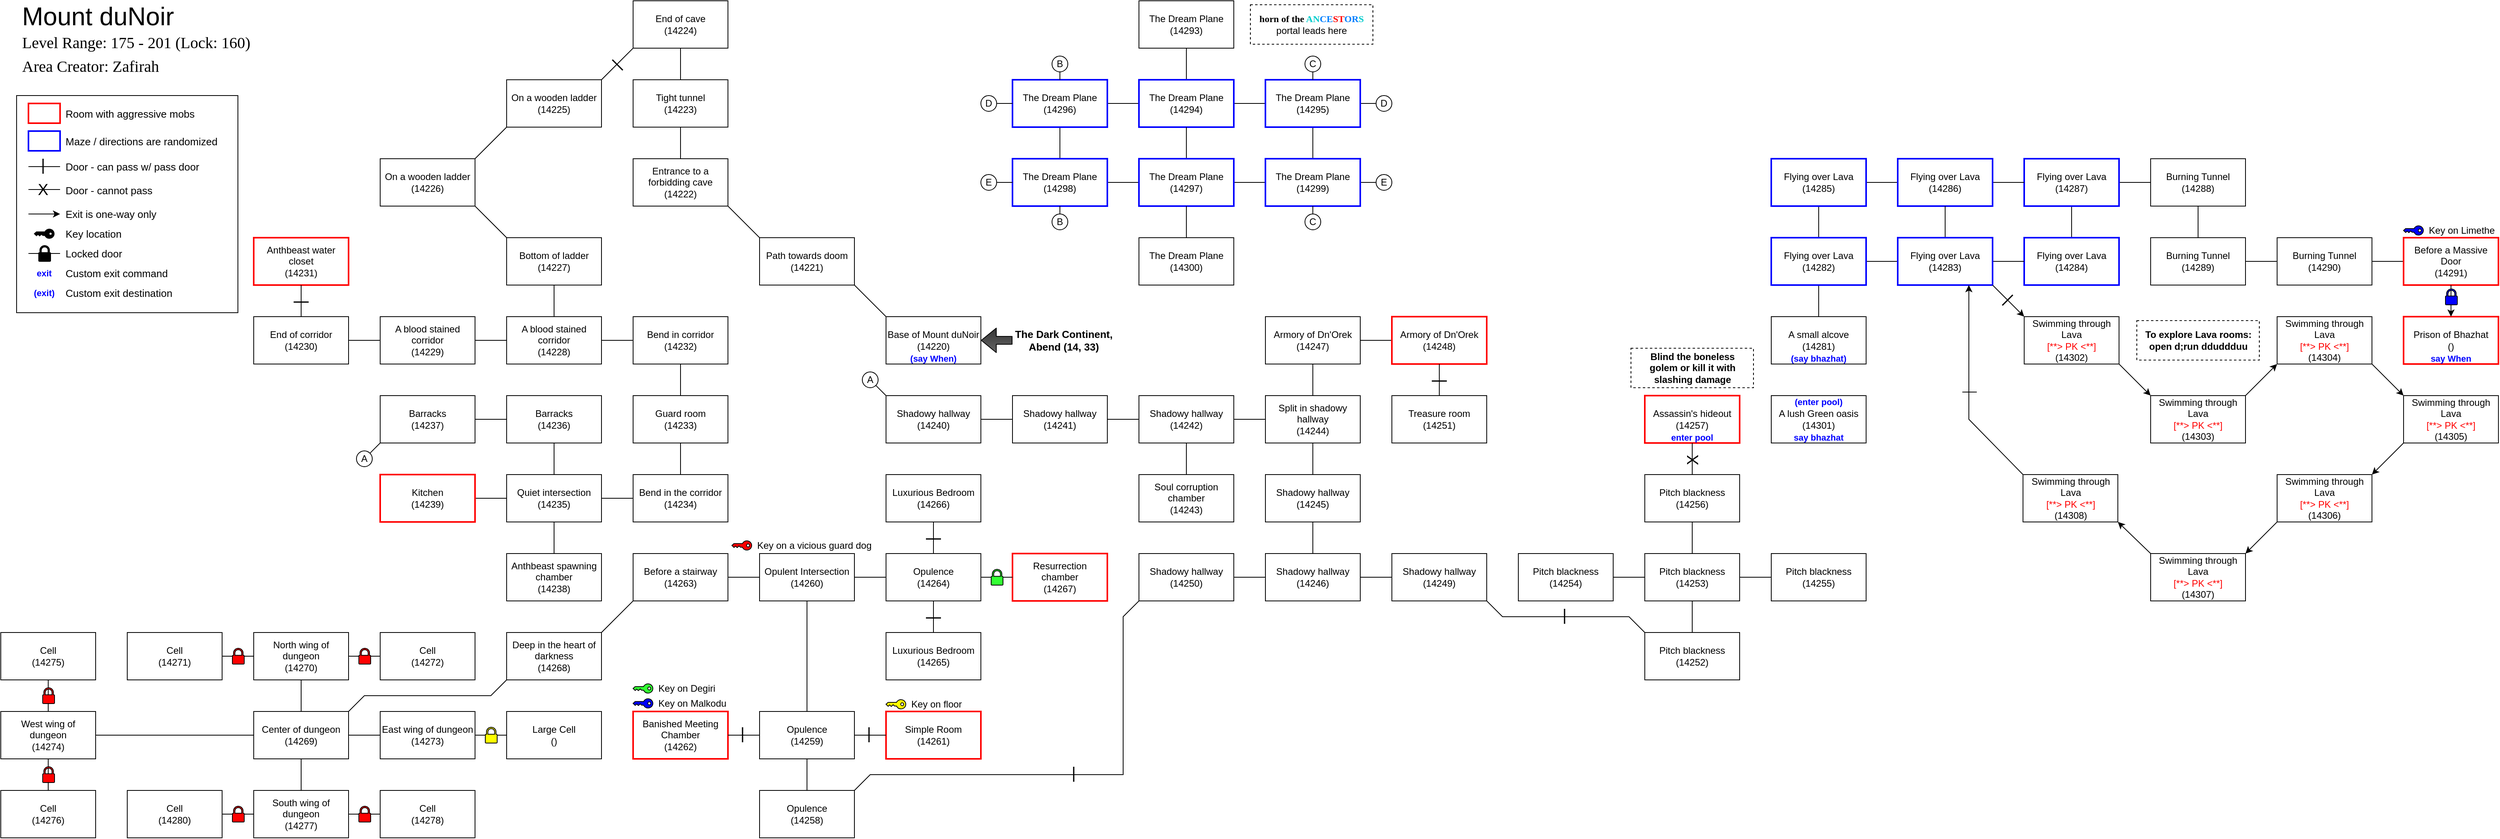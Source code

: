 <mxfile scale="1" border="10">
    <diagram id="X3sNGoU-8sC0jHC4KcqI" name="Page-1">
        <mxGraphModel dx="6374" dy="779" grid="1" gridSize="5" guides="1" tooltips="1" connect="1" arrows="1" fold="1" page="1" pageScale="1" pageWidth="5300" pageHeight="1600" math="0" shadow="0">
            <root>
                <mxCell id="0"/>
                <mxCell id="1" parent="0"/>
                <mxCell id="49" style="edgeStyle=none;html=1;exitX=0;exitY=0;exitDx=0;exitDy=0;entryX=1;entryY=1;entryDx=0;entryDy=0;endArrow=none;endFill=0;" parent="1" source="2" target="48" edge="1">
                    <mxGeometry relative="1" as="geometry"/>
                </mxCell>
                <object label="%name%&lt;font color=&quot;#ff0000&quot;&gt;%pk%&lt;/font&gt;&lt;br&gt;(%room%)" placeholders="1" name="Base of Mount duNoir" room="14220" tags="" pk="" healrate="100" manarate="100" sector="Mountain" id="2">
                    <mxCell style="rounded=0;whiteSpace=wrap;html=1;" parent="1" vertex="1">
                        <mxGeometry x="860" y="440" width="120" height="60" as="geometry"/>
                    </mxCell>
                </object>
                <mxCell id="52" style="edgeStyle=none;html=1;exitX=0;exitY=0;exitDx=0;exitDy=0;entryX=1;entryY=1;entryDx=0;entryDy=0;endArrow=none;endFill=0;" parent="1" source="48" target="50" edge="1">
                    <mxGeometry relative="1" as="geometry"/>
                </mxCell>
                <object label="%name%&lt;font color=&quot;#ff0000&quot;&gt;%pk%&lt;/font&gt;&lt;br&gt;(%room%)" placeholders="1" name="Path towards doom" room="14221" tags="" pk="" healrate="100" manarate="100" sector="Mountain" id="48">
                    <mxCell style="rounded=0;whiteSpace=wrap;html=1;" parent="1" vertex="1">
                        <mxGeometry x="700" y="340" width="120" height="60" as="geometry"/>
                    </mxCell>
                </object>
                <mxCell id="53" style="edgeStyle=none;html=1;exitX=0.5;exitY=0;exitDx=0;exitDy=0;entryX=0.5;entryY=1;entryDx=0;entryDy=0;endArrow=none;endFill=0;" parent="1" source="50" target="51" edge="1">
                    <mxGeometry relative="1" as="geometry"/>
                </mxCell>
                <object label="%name%&lt;font color=&quot;#ff0000&quot;&gt;%pk%&lt;/font&gt;&lt;br&gt;(%room%)" placeholders="1" name="Entrance to a forbidding cave" room="14222" tags="" pk="" healrate="100" manarate="100" sector="Mountain" id="50">
                    <mxCell style="rounded=0;whiteSpace=wrap;html=1;" parent="1" vertex="1">
                        <mxGeometry x="540" y="240" width="120" height="60" as="geometry"/>
                    </mxCell>
                </object>
                <mxCell id="55" style="edgeStyle=none;html=1;exitX=0.5;exitY=0;exitDx=0;exitDy=0;entryX=0.5;entryY=1;entryDx=0;entryDy=0;endArrow=none;endFill=0;" parent="1" source="51" target="54" edge="1">
                    <mxGeometry relative="1" as="geometry"/>
                </mxCell>
                <object label="%name%&lt;font color=&quot;#ff0000&quot;&gt;%pk%&lt;/font&gt;&lt;br&gt;(%room%)" placeholders="1" name="Tight tunnel" room="14223" tags="indoors" pk="" healrate="100" manarate="100" sector="Inside" id="51">
                    <mxCell style="rounded=0;whiteSpace=wrap;html=1;" parent="1" vertex="1">
                        <mxGeometry x="540" y="140" width="120" height="60" as="geometry"/>
                    </mxCell>
                </object>
                <object label="%name%&lt;font color=&quot;#ff0000&quot;&gt;%pk%&lt;/font&gt;&lt;br&gt;(%room%)" placeholders="1" name="End of cave" room="14224" tags="indoors" pk="" healrate="100" manarate="100" sector="Inside" id="54">
                    <mxCell style="rounded=0;whiteSpace=wrap;html=1;" parent="1" vertex="1">
                        <mxGeometry x="540" y="40" width="120" height="60" as="geometry"/>
                    </mxCell>
                </object>
                <object label="%name%&lt;font color=&quot;#ff0000&quot;&gt;%pk%&lt;/font&gt;&lt;br&gt;(%room%)" placeholders="1" name="On a wooden ladder" room="14225" tags="nomobs indoors" pk="" healrate="100" manarate="100" sector="Inside" id="56">
                    <mxCell style="rounded=0;whiteSpace=wrap;html=1;" parent="1" vertex="1">
                        <mxGeometry x="380" y="140" width="120" height="60" as="geometry"/>
                    </mxCell>
                </object>
                <mxCell id="57" value="" style="endArrow=none;html=1;rounded=0;shadow=0;sketch=0;fontSize=13;strokeColor=default;jumpStyle=none;jumpSize=6;verticalAlign=middle;horizontal=1;endFill=0;entryX=0;entryY=1;entryDx=0;entryDy=0;exitX=1;exitY=0;exitDx=0;exitDy=0;" parent="1" source="56" target="54" edge="1">
                    <mxGeometry relative="1" as="geometry">
                        <mxPoint x="480" y="415" as="sourcePoint"/>
                        <mxPoint x="520" y="375" as="targetPoint"/>
                    </mxGeometry>
                </mxCell>
                <mxCell id="58" value="&lt;div style=&quot;font-size: 20px;&quot;&gt;|&lt;/div&gt;" style="edgeLabel;resizable=0;html=1;align=center;verticalAlign=middle;fontSize=20;strokeColor=#630000;strokeWidth=1;fillColor=#FF0000;gradientColor=none;horizontal=1;labelBackgroundColor=none;direction=south;rotation=-45;" parent="57" connectable="0" vertex="1">
                    <mxGeometry relative="1" as="geometry">
                        <mxPoint x="-3" as="offset"/>
                    </mxGeometry>
                </mxCell>
                <mxCell id="60" style="edgeStyle=none;html=1;exitX=1;exitY=0;exitDx=0;exitDy=0;entryX=0;entryY=1;entryDx=0;entryDy=0;endArrow=none;endFill=0;" parent="1" source="59" target="56" edge="1">
                    <mxGeometry relative="1" as="geometry"/>
                </mxCell>
                <mxCell id="62" style="edgeStyle=none;html=1;exitX=1;exitY=1;exitDx=0;exitDy=0;entryX=0;entryY=0;entryDx=0;entryDy=0;endArrow=none;endFill=0;" parent="1" source="59" target="61" edge="1">
                    <mxGeometry relative="1" as="geometry"/>
                </mxCell>
                <object label="%name%&lt;font color=&quot;#ff0000&quot;&gt;%pk%&lt;/font&gt;&lt;br&gt;(%room%)" placeholders="1" name="On a wooden ladder" room="14226" tags="indoors" pk="" healrate="100" manarate="100" sector="Inside" id="59">
                    <mxCell style="rounded=0;whiteSpace=wrap;html=1;" parent="1" vertex="1">
                        <mxGeometry x="220" y="240" width="120" height="60" as="geometry"/>
                    </mxCell>
                </object>
                <mxCell id="64" value="" style="edgeStyle=none;html=1;endArrow=none;endFill=0;" parent="1" source="61" target="63" edge="1">
                    <mxGeometry relative="1" as="geometry"/>
                </mxCell>
                <object label="%name%&lt;font color=&quot;#ff0000&quot;&gt;%pk%&lt;/font&gt;&lt;br&gt;(%room%)" placeholders="1" name="Bottom of ladder" room="14227" tags="indoors" pk="" healrate="100" manarate="100" sector="Inside" id="61">
                    <mxCell style="rounded=0;whiteSpace=wrap;html=1;" parent="1" vertex="1">
                        <mxGeometry x="380" y="340" width="120" height="60" as="geometry"/>
                    </mxCell>
                </object>
                <mxCell id="66" value="" style="edgeStyle=none;html=1;endArrow=none;endFill=0;" parent="1" source="63" target="65" edge="1">
                    <mxGeometry relative="1" as="geometry"/>
                </mxCell>
                <mxCell id="73" value="" style="edgeStyle=none;html=1;endArrow=none;endFill=0;" parent="1" source="63" target="72" edge="1">
                    <mxGeometry relative="1" as="geometry"/>
                </mxCell>
                <object label="%name%&lt;font color=&quot;#ff0000&quot;&gt;%pk%&lt;/font&gt;&lt;br&gt;(%room%)" placeholders="1" name="A blood stained corridor" room="14228" tags="indoors" pk="" healrate="100" manarate="100" sector="Inside" id="63">
                    <mxCell style="rounded=0;whiteSpace=wrap;html=1;" parent="1" vertex="1">
                        <mxGeometry x="380" y="440" width="120" height="60" as="geometry"/>
                    </mxCell>
                </object>
                <mxCell id="68" value="" style="edgeStyle=none;html=1;endArrow=none;endFill=0;" parent="1" source="65" target="67" edge="1">
                    <mxGeometry relative="1" as="geometry"/>
                </mxCell>
                <object label="%name%&lt;font color=&quot;#ff0000&quot;&gt;%pk%&lt;/font&gt;&lt;br&gt;(%room%)" placeholders="1" name="A blood stained corridor" room="14229" tags="indoors" pk="" healrate="100" manarate="100" sector="Inside" id="65">
                    <mxCell style="rounded=0;whiteSpace=wrap;html=1;" parent="1" vertex="1">
                        <mxGeometry x="220" y="440" width="120" height="60" as="geometry"/>
                    </mxCell>
                </object>
                <object label="%name%&lt;font color=&quot;#ff0000&quot;&gt;%pk%&lt;/font&gt;&lt;br&gt;(%room%)" placeholders="1" name="End of corridor" room="14230" tags="indoors" pk="" healrate="100" manarate="100" sector="Inside" id="67">
                    <mxCell style="rounded=0;whiteSpace=wrap;html=1;" parent="1" vertex="1">
                        <mxGeometry x="60" y="440" width="120" height="60" as="geometry"/>
                    </mxCell>
                </object>
                <object label="%name%&lt;font color=&quot;#ff0000&quot;&gt;%pk%&lt;/font&gt;&lt;br&gt;(%room%)" placeholders="1" name="Anthbeast water closet" room="14231" tags="indoors norecall prison" pk="" healrate="100" manarate="100" sector="Inside" id="69">
                    <mxCell style="rounded=0;whiteSpace=wrap;html=1;strokeColor=#FF0000;strokeWidth=2;" parent="1" vertex="1">
                        <mxGeometry x="60" y="340" width="120" height="60" as="geometry"/>
                    </mxCell>
                </object>
                <mxCell id="70" value="" style="endArrow=none;html=1;rounded=0;shadow=0;sketch=0;fontSize=13;strokeColor=default;jumpStyle=none;jumpSize=6;verticalAlign=middle;horizontal=1;endFill=0;exitX=0.5;exitY=0;exitDx=0;exitDy=0;entryX=0.5;entryY=1;entryDx=0;entryDy=0;" parent="1" source="67" target="69" edge="1">
                    <mxGeometry relative="1" as="geometry">
                        <mxPoint x="558" y="415" as="sourcePoint"/>
                        <mxPoint x="558" y="375" as="targetPoint"/>
                    </mxGeometry>
                </mxCell>
                <mxCell id="71" value="&lt;div style=&quot;font-size: 20px;&quot;&gt;|&lt;/div&gt;" style="edgeLabel;resizable=0;html=1;align=center;verticalAlign=middle;fontSize=20;strokeColor=#630000;strokeWidth=1;fillColor=#FF0000;gradientColor=none;horizontal=1;labelBackgroundColor=none;direction=south;rotation=-90;" parent="70" connectable="0" vertex="1">
                    <mxGeometry relative="1" as="geometry">
                        <mxPoint x="-3" y="2" as="offset"/>
                    </mxGeometry>
                </mxCell>
                <mxCell id="75" value="" style="edgeStyle=none;html=1;endArrow=none;endFill=0;" parent="1" source="72" target="74" edge="1">
                    <mxGeometry relative="1" as="geometry"/>
                </mxCell>
                <object label="%name%&lt;font color=&quot;#ff0000&quot;&gt;%pk%&lt;/font&gt;&lt;br&gt;(%room%)" placeholders="1" name="Bend in corridor" room="14232" tags="indoors" pk="" healrate="100" manarate="100" sector="Inside" id="72">
                    <mxCell style="rounded=0;whiteSpace=wrap;html=1;" parent="1" vertex="1">
                        <mxGeometry x="540" y="440" width="120" height="60" as="geometry"/>
                    </mxCell>
                </object>
                <mxCell id="77" value="" style="edgeStyle=none;html=1;endArrow=none;endFill=0;" parent="1" source="74" target="76" edge="1">
                    <mxGeometry relative="1" as="geometry"/>
                </mxCell>
                <object label="%name%&lt;font color=&quot;#ff0000&quot;&gt;%pk%&lt;/font&gt;&lt;br&gt;(%room%)" placeholders="1" name="Guard room" room="14233" tags="indoors" pk="" healrate="100" manarate="100" sector="Inside" id="74">
                    <mxCell style="rounded=0;whiteSpace=wrap;html=1;" parent="1" vertex="1">
                        <mxGeometry x="540" y="540" width="120" height="60" as="geometry"/>
                    </mxCell>
                </object>
                <mxCell id="79" value="" style="edgeStyle=none;html=1;endArrow=none;endFill=0;" parent="1" source="76" target="78" edge="1">
                    <mxGeometry relative="1" as="geometry"/>
                </mxCell>
                <object label="%name%&lt;font color=&quot;#ff0000&quot;&gt;%pk%&lt;/font&gt;&lt;br&gt;(%room%)" placeholders="1" name="Bend in the corridor" room="14234" tags="indoors" pk="" healrate="100" manarate="100" sector="Inside" id="76">
                    <mxCell style="rounded=0;whiteSpace=wrap;html=1;" parent="1" vertex="1">
                        <mxGeometry x="540" y="640" width="120" height="60" as="geometry"/>
                    </mxCell>
                </object>
                <mxCell id="81" value="" style="edgeStyle=none;html=1;endArrow=none;endFill=0;" parent="1" source="78" target="80" edge="1">
                    <mxGeometry relative="1" as="geometry"/>
                </mxCell>
                <mxCell id="83" value="" style="edgeStyle=none;html=1;endArrow=none;endFill=0;" parent="1" source="78" target="82" edge="1">
                    <mxGeometry relative="1" as="geometry"/>
                </mxCell>
                <mxCell id="85" value="" style="edgeStyle=none;html=1;endArrow=none;endFill=0;" parent="1" source="78" target="84" edge="1">
                    <mxGeometry relative="1" as="geometry"/>
                </mxCell>
                <object label="%name%&lt;font color=&quot;#ff0000&quot;&gt;%pk%&lt;/font&gt;&lt;br&gt;(%room%)" placeholders="1" name="Quiet intersection" room="14235" tags="indoors" pk="" healrate="100" manarate="100" sector="Inside" id="78">
                    <mxCell style="rounded=0;whiteSpace=wrap;html=1;" parent="1" vertex="1">
                        <mxGeometry x="380" y="640" width="120" height="60" as="geometry"/>
                    </mxCell>
                </object>
                <object label="%name%&lt;font color=&quot;#ff0000&quot;&gt;%pk%&lt;/font&gt;&lt;br&gt;(%room%)" placeholders="1" name="Anthbeast spawning chamber" room="14238" tags="indoors" pk="" healrate="100" manarate="100" sector="Inside" id="80">
                    <mxCell style="rounded=0;whiteSpace=wrap;html=1;" parent="1" vertex="1">
                        <mxGeometry x="380" y="740" width="120" height="60" as="geometry"/>
                    </mxCell>
                </object>
                <object label="%name%&lt;font color=&quot;#ff0000&quot;&gt;%pk%&lt;/font&gt;&lt;br&gt;(%room%)" placeholders="1" name="Kitchen" room="14239" tags="indoors" pk="" healrate="100" manarate="100" sector="Inside" id="82">
                    <mxCell style="rounded=0;whiteSpace=wrap;html=1;strokeColor=#FF0000;strokeWidth=2;" parent="1" vertex="1">
                        <mxGeometry x="220" y="640" width="120" height="60" as="geometry"/>
                    </mxCell>
                </object>
                <mxCell id="87" value="" style="edgeStyle=none;html=1;endArrow=none;endFill=0;" parent="1" source="84" target="86" edge="1">
                    <mxGeometry relative="1" as="geometry"/>
                </mxCell>
                <object label="%name%&lt;font color=&quot;#ff0000&quot;&gt;%pk%&lt;/font&gt;&lt;br&gt;(%room%)" placeholders="1" name="Barracks" room="14236" tags="indoors" pk="" healrate="100" manarate="100" sector="Inside" id="84">
                    <mxCell style="rounded=0;whiteSpace=wrap;html=1;" parent="1" vertex="1">
                        <mxGeometry x="380" y="540" width="120" height="60" as="geometry"/>
                    </mxCell>
                </object>
                <object label="%name%&lt;font color=&quot;#ff0000&quot;&gt;%pk%&lt;/font&gt;&lt;br&gt;(%room%)" placeholders="1" name="Barracks" room="14237" tags="indoors" pk="" healrate="100" manarate="100" sector="Inside" id="86">
                    <mxCell style="rounded=0;whiteSpace=wrap;html=1;" parent="1" vertex="1">
                        <mxGeometry x="220" y="540" width="120" height="60" as="geometry"/>
                    </mxCell>
                </object>
                <mxCell id="95" value="" style="edgeStyle=none;html=1;endArrow=none;endFill=0;" parent="1" source="90" target="94" edge="1">
                    <mxGeometry relative="1" as="geometry"/>
                </mxCell>
                <object label="%name%&lt;font color=&quot;#ff0000&quot;&gt;%pk%&lt;/font&gt;&lt;br&gt;(%room%)" placeholders="1" name="Shadowy hallway" room="14240" tags="indoors" pk="" healrate="100" manarate="100" sector="Inside" id="90">
                    <mxCell style="rounded=0;whiteSpace=wrap;html=1;" parent="1" vertex="1">
                        <mxGeometry x="860" y="540" width="120" height="60" as="geometry"/>
                    </mxCell>
                </object>
                <mxCell id="97" value="" style="edgeStyle=none;html=1;endArrow=none;endFill=0;" parent="1" source="94" target="96" edge="1">
                    <mxGeometry relative="1" as="geometry"/>
                </mxCell>
                <object label="%name%&lt;font color=&quot;#ff0000&quot;&gt;%pk%&lt;/font&gt;&lt;br&gt;(%room%)" placeholders="1" name="Shadowy hallway" room="14241" tags="indoors" pk="" healrate="100" manarate="100" sector="Inside" id="94">
                    <mxCell style="rounded=0;whiteSpace=wrap;html=1;" parent="1" vertex="1">
                        <mxGeometry x="1020" y="540" width="120" height="60" as="geometry"/>
                    </mxCell>
                </object>
                <mxCell id="99" value="" style="edgeStyle=none;html=1;endArrow=none;endFill=0;" parent="1" source="96" target="98" edge="1">
                    <mxGeometry relative="1" as="geometry"/>
                </mxCell>
                <mxCell id="101" value="" style="edgeStyle=none;html=1;endArrow=none;endFill=0;" parent="1" source="96" target="100" edge="1">
                    <mxGeometry relative="1" as="geometry"/>
                </mxCell>
                <object label="%name%&lt;font color=&quot;#ff0000&quot;&gt;%pk%&lt;/font&gt;&lt;br&gt;(%room%)" placeholders="1" name="Shadowy hallway" room="14242" tags="indoors" pk="" healrate="100" manarate="100" sector="Inside" id="96">
                    <mxCell style="rounded=0;whiteSpace=wrap;html=1;" parent="1" vertex="1">
                        <mxGeometry x="1180" y="540" width="120" height="60" as="geometry"/>
                    </mxCell>
                </object>
                <object label="%name%&lt;font color=&quot;#ff0000&quot;&gt;%pk%&lt;/font&gt;&lt;br&gt;(%room%)" placeholders="1" name="Soul corruption chamber" room="14243" tags="indoors" pk="" healrate="100" manarate="100" sector="Inside" id="98">
                    <mxCell style="rounded=0;whiteSpace=wrap;html=1;" parent="1" vertex="1">
                        <mxGeometry x="1180" y="640" width="120" height="60" as="geometry"/>
                    </mxCell>
                </object>
                <mxCell id="103" value="" style="edgeStyle=none;html=1;endArrow=none;endFill=0;" parent="1" source="100" target="102" edge="1">
                    <mxGeometry relative="1" as="geometry"/>
                </mxCell>
                <mxCell id="107" value="" style="edgeStyle=none;html=1;endArrow=none;endFill=0;" parent="1" source="100" target="106" edge="1">
                    <mxGeometry relative="1" as="geometry"/>
                </mxCell>
                <object label="%name%&lt;font color=&quot;#ff0000&quot;&gt;%pk%&lt;/font&gt;&lt;br&gt;(%room%)" placeholders="1" name="Split in shadowy hallway" room="14244" tags="indoors" pk="" healrate="100" manarate="100" sector="Inside" id="100">
                    <mxCell style="rounded=0;whiteSpace=wrap;html=1;" parent="1" vertex="1">
                        <mxGeometry x="1340" y="540" width="120" height="60" as="geometry"/>
                    </mxCell>
                </object>
                <mxCell id="105" value="" style="edgeStyle=none;html=1;endArrow=none;endFill=0;" parent="1" source="102" target="104" edge="1">
                    <mxGeometry relative="1" as="geometry"/>
                </mxCell>
                <object label="%name%&lt;font color=&quot;#ff0000&quot;&gt;%pk%&lt;/font&gt;&lt;br&gt;(%room%)" placeholders="1" name="Armory of Dn'Orek" room="14247" tags="indoors forge" pk="" healrate="100" manarate="100" sector="Inside" id="102">
                    <mxCell style="rounded=0;whiteSpace=wrap;html=1;" parent="1" vertex="1">
                        <mxGeometry x="1340" y="440" width="120" height="60" as="geometry"/>
                    </mxCell>
                </object>
                <object label="%name%&lt;font color=&quot;#ff0000&quot;&gt;%pk%&lt;/font&gt;&lt;br&gt;(%room%)" placeholders="1" name="Armory of Dn'Orek" room="14248" tags="indoors forge" pk="" healrate="100" manarate="100" sector="Inside" id="104">
                    <mxCell style="rounded=0;whiteSpace=wrap;html=1;strokeColor=#FF0000;strokeWidth=2;" parent="1" vertex="1">
                        <mxGeometry x="1500" y="440" width="120" height="60" as="geometry"/>
                    </mxCell>
                </object>
                <mxCell id="109" value="" style="edgeStyle=none;html=1;endArrow=none;endFill=0;" parent="1" source="106" target="108" edge="1">
                    <mxGeometry relative="1" as="geometry"/>
                </mxCell>
                <object label="%name%&lt;font color=&quot;#ff0000&quot;&gt;%pk%&lt;/font&gt;&lt;br&gt;(%room%)" placeholders="1" name="Shadowy hallway" room="14245" tags="indoors" pk="" healrate="100" manarate="100" sector="Inside" id="106">
                    <mxCell style="rounded=0;whiteSpace=wrap;html=1;" parent="1" vertex="1">
                        <mxGeometry x="1340" y="640" width="120" height="60" as="geometry"/>
                    </mxCell>
                </object>
                <mxCell id="111" value="" style="edgeStyle=none;html=1;endArrow=none;endFill=0;" parent="1" source="108" target="110" edge="1">
                    <mxGeometry relative="1" as="geometry"/>
                </mxCell>
                <mxCell id="113" value="" style="edgeStyle=none;html=1;endArrow=none;endFill=0;" parent="1" source="108" target="112" edge="1">
                    <mxGeometry relative="1" as="geometry"/>
                </mxCell>
                <object label="%name%&lt;font color=&quot;#ff0000&quot;&gt;%pk%&lt;/font&gt;&lt;br&gt;(%room%)" placeholders="1" name="Shadowy hallway" room="14246" tags="indoors" pk="" healrate="100" manarate="100" sector="Inside" id="108">
                    <mxCell style="rounded=0;whiteSpace=wrap;html=1;" parent="1" vertex="1">
                        <mxGeometry x="1340" y="740" width="120" height="60" as="geometry"/>
                    </mxCell>
                </object>
                <object label="%name%&lt;font color=&quot;#ff0000&quot;&gt;%pk%&lt;/font&gt;&lt;br&gt;(%room%)" placeholders="1" name="Shadowy hallway" room="14249" tags="indoors" pk="" healrate="100" manarate="100" sector="Inside" id="110">
                    <mxCell style="rounded=0;whiteSpace=wrap;html=1;" parent="1" vertex="1">
                        <mxGeometry x="1500" y="740" width="120" height="60" as="geometry"/>
                    </mxCell>
                </object>
                <object label="%name%&lt;font color=&quot;#ff0000&quot;&gt;%pk%&lt;/font&gt;&lt;br&gt;(%room%)" placeholders="1" name="Shadowy hallway" room="14250" tags="nomobs indoors" pk="" healrate="100" manarate="100" sector="Inside" id="112">
                    <mxCell style="rounded=0;whiteSpace=wrap;html=1;" parent="1" vertex="1">
                        <mxGeometry x="1180" y="740" width="120" height="60" as="geometry"/>
                    </mxCell>
                </object>
                <mxCell id="118" value="" style="edgeStyle=none;html=1;endArrow=none;endFill=0;" parent="1" source="116" target="117" edge="1">
                    <mxGeometry relative="1" as="geometry"/>
                </mxCell>
                <object label="%name%&lt;font color=&quot;#ff0000&quot;&gt;%pk%&lt;/font&gt;&lt;br&gt;(%room%)" placeholders="1" name="Opulence" room="14258" tags="indoors" pk="" healrate="100" manarate="100" sector="Inside" id="116">
                    <mxCell style="rounded=0;whiteSpace=wrap;html=1;" parent="1" vertex="1">
                        <mxGeometry x="700" y="1040" width="120" height="60" as="geometry"/>
                    </mxCell>
                </object>
                <mxCell id="120" value="" style="edgeStyle=none;html=1;endArrow=none;endFill=0;" parent="1" source="117" target="119" edge="1">
                    <mxGeometry relative="1" as="geometry"/>
                </mxCell>
                <object label="%name%&lt;font color=&quot;#ff0000&quot;&gt;%pk%&lt;/font&gt;&lt;br&gt;(%room%)" placeholders="1" name="Opulence" room="14259" tags="indoors" pk="" healrate="100" manarate="100" sector="Inside" id="117">
                    <mxCell style="rounded=0;whiteSpace=wrap;html=1;" parent="1" vertex="1">
                        <mxGeometry x="700" y="940" width="120" height="60" as="geometry"/>
                    </mxCell>
                </object>
                <mxCell id="122" value="" style="edgeStyle=none;html=1;endArrow=none;endFill=0;" parent="1" source="119" target="121" edge="1">
                    <mxGeometry relative="1" as="geometry"/>
                </mxCell>
                <mxCell id="124" value="" style="edgeStyle=none;html=1;endArrow=none;endFill=0;" parent="1" source="119" target="123" edge="1">
                    <mxGeometry relative="1" as="geometry"/>
                </mxCell>
                <object label="%name%&lt;font color=&quot;#ff0000&quot;&gt;%pk%&lt;/font&gt;&lt;br&gt;(%room%)" placeholders="1" name="Opulent Intersection" room="14260" tags="indoors" pk="" healrate="100" manarate="100" sector="Inside" id="119">
                    <mxCell style="rounded=0;whiteSpace=wrap;html=1;" parent="1" vertex="1">
                        <mxGeometry x="700" y="740" width="120" height="60" as="geometry"/>
                    </mxCell>
                </object>
                <object label="%name%&lt;font color=&quot;#ff0000&quot;&gt;%pk%&lt;/font&gt;&lt;br&gt;(%room%)" placeholders="1" name="Before a stairway" room="14263" tags="indoors" pk="" healrate="100" manarate="100" sector="Inside" id="121">
                    <mxCell style="rounded=0;whiteSpace=wrap;html=1;" parent="1" vertex="1">
                        <mxGeometry x="540" y="740" width="120" height="60" as="geometry"/>
                    </mxCell>
                </object>
                <object label="%name%&lt;font color=&quot;#ff0000&quot;&gt;%pk%&lt;/font&gt;&lt;br&gt;(%room%)" placeholders="1" name="Opulence" room="14264" tags="indoors" pk="" healrate="100" manarate="100" sector="Inside" id="123">
                    <mxCell style="rounded=0;whiteSpace=wrap;html=1;" parent="1" vertex="1">
                        <mxGeometry x="860" y="740" width="120" height="60" as="geometry"/>
                    </mxCell>
                </object>
                <object label="%name%&lt;font color=&quot;#ff0000&quot;&gt;%pk%&lt;/font&gt;&lt;br&gt;(%room%)" placeholders="1" name="Treasure room" room="14251" tags="indoors norecall prison" pk="" healrate="100" manarate="100" sector="Inside" id="125">
                    <mxCell style="rounded=0;whiteSpace=wrap;html=1;" parent="1" vertex="1">
                        <mxGeometry x="1500" y="540" width="120" height="60" as="geometry"/>
                    </mxCell>
                </object>
                <mxCell id="126" value="" style="endArrow=none;html=1;rounded=0;shadow=0;sketch=0;fontSize=13;strokeColor=default;jumpStyle=none;jumpSize=6;verticalAlign=middle;horizontal=1;endFill=0;entryX=0.5;entryY=1;entryDx=0;entryDy=0;exitX=0.5;exitY=0;exitDx=0;exitDy=0;" parent="1" source="125" target="104" edge="1">
                    <mxGeometry relative="1" as="geometry">
                        <mxPoint x="1223" y="485" as="sourcePoint"/>
                        <mxPoint x="1223" y="445" as="targetPoint"/>
                    </mxGeometry>
                </mxCell>
                <mxCell id="127" value="&lt;div style=&quot;font-size: 20px;&quot;&gt;|&lt;/div&gt;" style="edgeLabel;resizable=0;html=1;align=center;verticalAlign=middle;fontSize=20;strokeColor=#630000;strokeWidth=1;fillColor=#FF0000;gradientColor=none;horizontal=1;labelBackgroundColor=none;direction=south;rotation=-90;" parent="126" connectable="0" vertex="1">
                    <mxGeometry relative="1" as="geometry">
                        <mxPoint x="-3" y="2" as="offset"/>
                    </mxGeometry>
                </mxCell>
                <mxCell id="130" value="" style="endArrow=none;html=1;rounded=0;shadow=0;sketch=0;fontSize=13;strokeColor=default;jumpStyle=none;jumpSize=6;verticalAlign=middle;horizontal=1;endFill=0;exitX=1;exitY=0;exitDx=0;exitDy=0;entryX=0;entryY=1;entryDx=0;entryDy=0;" parent="1" source="116" target="112" edge="1">
                    <mxGeometry relative="1" as="geometry">
                        <mxPoint x="980" y="865" as="sourcePoint"/>
                        <mxPoint x="1020" y="825" as="targetPoint"/>
                        <Array as="points">
                            <mxPoint x="840" y="1020"/>
                            <mxPoint x="1160" y="1020"/>
                            <mxPoint x="1160" y="820"/>
                        </Array>
                    </mxGeometry>
                </mxCell>
                <mxCell id="131" value="&lt;div style=&quot;font-size: 20px;&quot;&gt;|&lt;/div&gt;" style="edgeLabel;resizable=0;html=1;align=center;verticalAlign=middle;fontSize=20;strokeColor=#630000;strokeWidth=1;fillColor=#FF0000;gradientColor=none;horizontal=1;labelBackgroundColor=none;direction=south;rotation=0;" parent="130" connectable="0" vertex="1">
                    <mxGeometry relative="1" as="geometry">
                        <mxPoint x="-3" y="-3" as="offset"/>
                    </mxGeometry>
                </mxCell>
                <object label="%name%&lt;font color=&quot;#ff0000&quot;&gt;%pk%&lt;/font&gt;&lt;br&gt;(%room%)" placeholders="1" name="Pitch blackness" room="14254" tags="indoors" pk="" healrate="100" manarate="100" sector="Inside" id="132">
                    <mxCell style="rounded=0;whiteSpace=wrap;html=1;" parent="1" vertex="1">
                        <mxGeometry x="1660" y="740" width="120" height="60" as="geometry"/>
                    </mxCell>
                </object>
                <mxCell id="141" value="" style="edgeStyle=none;html=1;endArrow=none;endFill=0;" parent="1" source="133" target="132" edge="1">
                    <mxGeometry relative="1" as="geometry"/>
                </mxCell>
                <mxCell id="142" value="" style="edgeStyle=none;html=1;endArrow=none;endFill=0;" parent="1" source="133" target="134" edge="1">
                    <mxGeometry relative="1" as="geometry"/>
                </mxCell>
                <mxCell id="143" value="" style="edgeStyle=none;html=1;endArrow=none;endFill=0;" parent="1" source="133" target="136" edge="1">
                    <mxGeometry relative="1" as="geometry"/>
                </mxCell>
                <object label="%name%&lt;font color=&quot;#ff0000&quot;&gt;%pk%&lt;/font&gt;&lt;br&gt;(%room%)" placeholders="1" name="Pitch blackness" room="14253" tags="indoors" pk="" healrate="100" manarate="100" sector="Inside" id="133">
                    <mxCell style="rounded=0;whiteSpace=wrap;html=1;" parent="1" vertex="1">
                        <mxGeometry x="1820" y="740" width="120" height="60" as="geometry"/>
                    </mxCell>
                </object>
                <object label="%name%&lt;font color=&quot;#ff0000&quot;&gt;%pk%&lt;/font&gt;&lt;br&gt;(%room%)" placeholders="1" name="Pitch blackness" room="14255" tags="indoors" pk="" healrate="100" manarate="100" sector="Inside" id="134">
                    <mxCell style="rounded=0;whiteSpace=wrap;html=1;" parent="1" vertex="1">
                        <mxGeometry x="1980" y="740" width="120" height="60" as="geometry"/>
                    </mxCell>
                </object>
                <mxCell id="140" value="" style="edgeStyle=none;html=1;endArrow=none;endFill=0;" parent="1" source="135" target="133" edge="1">
                    <mxGeometry relative="1" as="geometry"/>
                </mxCell>
                <object label="%name%&lt;font color=&quot;#ff0000&quot;&gt;%pk%&lt;/font&gt;&lt;br&gt;(%room%)" placeholders="1" name="Pitch blackness" room="14252" tags="indoors" pk="" healrate="100" manarate="100" sector="Inside" id="135">
                    <mxCell style="rounded=0;whiteSpace=wrap;html=1;" parent="1" vertex="1">
                        <mxGeometry x="1820" y="840" width="120" height="60" as="geometry"/>
                    </mxCell>
                </object>
                <object label="%name%&lt;font color=&quot;#ff0000&quot;&gt;%pk%&lt;/font&gt;&lt;br&gt;(%room%)" placeholders="1" name="Pitch blackness" room="14256" tags="indoors" pk="" healrate="100" manarate="100" sector="Inside" id="136">
                    <mxCell style="rounded=0;whiteSpace=wrap;html=1;" parent="1" vertex="1">
                        <mxGeometry x="1820" y="640" width="120" height="60" as="geometry"/>
                    </mxCell>
                </object>
                <object label="%name%&lt;font color=&quot;#ff0000&quot;&gt;%pk%&lt;/font&gt;&lt;br&gt;(%room%)" placeholders="1" name="Assassin's hideout" room="14257" tags="indoors norecall prison" pk="" healrate="100" manarate="100" sector="Inside" id="137">
                    <mxCell style="rounded=0;whiteSpace=wrap;html=1;strokeColor=#FF0000;strokeWidth=2;" parent="1" vertex="1">
                        <mxGeometry x="1820" y="540" width="120" height="60" as="geometry"/>
                    </mxCell>
                </object>
                <mxCell id="138" value="" style="endArrow=none;html=1;rounded=0;shadow=0;sketch=0;fontSize=13;strokeColor=default;jumpStyle=none;jumpSize=6;verticalAlign=middle;horizontal=1;endFill=0;exitX=1;exitY=1;exitDx=0;exitDy=0;entryX=0;entryY=0;entryDx=0;entryDy=0;" parent="1" source="110" target="135" edge="1">
                    <mxGeometry relative="1" as="geometry">
                        <mxPoint x="1655" y="848" as="sourcePoint"/>
                        <mxPoint x="1695" y="848" as="targetPoint"/>
                        <Array as="points">
                            <mxPoint x="1640" y="820"/>
                            <mxPoint x="1800" y="820"/>
                        </Array>
                    </mxGeometry>
                </mxCell>
                <mxCell id="139" value="&lt;div style=&quot;font-size: 20px;&quot;&gt;|&lt;/div&gt;" style="edgeLabel;resizable=0;html=1;align=center;verticalAlign=middle;fontSize=20;strokeColor=#630000;strokeWidth=1;fillColor=#FF0000;gradientColor=none;horizontal=1;labelBackgroundColor=none;direction=south;rotation=0;" parent="138" connectable="0" vertex="1">
                    <mxGeometry relative="1" as="geometry">
                        <mxPoint x="-2" y="-3" as="offset"/>
                    </mxGeometry>
                </mxCell>
                <mxCell id="145" value="" style="endArrow=none;html=1;rounded=0;shadow=0;sketch=0;fontSize=13;strokeColor=default;jumpStyle=none;jumpSize=6;verticalAlign=middle;horizontal=1;endFill=0;entryX=0.5;entryY=1;entryDx=0;entryDy=0;exitX=0.5;exitY=0;exitDx=0;exitDy=0;" parent="1" source="136" target="137" edge="1">
                    <mxGeometry relative="1" as="geometry">
                        <mxPoint x="1678" y="865" as="sourcePoint"/>
                        <mxPoint x="1678" y="825" as="targetPoint"/>
                    </mxGeometry>
                </mxCell>
                <mxCell id="146" value="&lt;div style=&quot;font-size: 20px&quot;&gt;X&lt;/div&gt;" style="edgeLabel;resizable=0;html=1;align=center;verticalAlign=middle;fontSize=20;strokeColor=#630000;strokeWidth=1;fillColor=#FF0000;gradientColor=none;horizontal=1;labelBackgroundColor=none;direction=south;rotation=-90;" parent="145" connectable="0" vertex="1">
                    <mxGeometry relative="1" as="geometry">
                        <mxPoint x="-1" y="2" as="offset"/>
                    </mxGeometry>
                </mxCell>
                <mxCell id="147" value="&lt;font style=&quot;font-size: 11px&quot; color=&quot;#0000ff&quot;&gt;&lt;b&gt;enter pool&lt;/b&gt;&lt;/font&gt;" style="text;html=1;strokeColor=none;fillColor=none;align=center;verticalAlign=middle;whiteSpace=wrap;rounded=0;" parent="1" vertex="1">
                    <mxGeometry x="1820" y="585" width="120" height="15" as="geometry"/>
                </mxCell>
                <object label="%name%&lt;font color=&quot;#ff0000&quot;&gt;%pk%&lt;/font&gt;&lt;br&gt;(%room%)" placeholders="1" name="A lush Green oasis" room="14301" tags="nomobs norecall nobeacon" pk="" healrate="125" manarate="125" sector="Forest" id="148">
                    <mxCell style="rounded=0;whiteSpace=wrap;html=1;" parent="1" vertex="1">
                        <mxGeometry x="1980" y="540" width="120" height="60" as="geometry"/>
                    </mxCell>
                </object>
                <mxCell id="149" value="&lt;font style=&quot;font-size: 11px&quot; color=&quot;#0000ff&quot;&gt;&lt;b&gt;(enter pool)&lt;/b&gt;&lt;/font&gt;" style="text;html=1;strokeColor=none;fillColor=none;align=center;verticalAlign=middle;whiteSpace=wrap;rounded=0;" parent="1" vertex="1">
                    <mxGeometry x="1980" y="540" width="120" height="15" as="geometry"/>
                </mxCell>
                <mxCell id="150" value="&lt;font style=&quot;font-size: 11px&quot; color=&quot;#0000ff&quot;&gt;&lt;b&gt;say bhazhat&lt;/b&gt;&lt;/font&gt;" style="text;html=1;strokeColor=none;fillColor=none;align=center;verticalAlign=middle;whiteSpace=wrap;rounded=0;" parent="1" vertex="1">
                    <mxGeometry x="1980" y="585" width="120" height="15" as="geometry"/>
                </mxCell>
                <mxCell id="154" value="" style="edgeStyle=none;html=1;endArrow=none;endFill=0;" parent="1" source="151" target="153" edge="1">
                    <mxGeometry relative="1" as="geometry"/>
                </mxCell>
                <object label="%name%&lt;font color=&quot;#ff0000&quot;&gt;%pk%&lt;/font&gt;&lt;br&gt;(%room%)" placeholders="1" name="A small alcove" room="14281" tags="indoors noport nobeacon" pk="" healrate="0" manarate="0" sector="Inside" id="151">
                    <mxCell style="rounded=0;whiteSpace=wrap;html=1;" parent="1" vertex="1">
                        <mxGeometry x="1980" y="440" width="120" height="60" as="geometry"/>
                    </mxCell>
                </object>
                <mxCell id="152" value="&lt;font style=&quot;font-size: 11px&quot; color=&quot;#0000ff&quot;&gt;&lt;b&gt;(say bhazhat)&lt;/b&gt;&lt;/font&gt;" style="text;html=1;strokeColor=none;fillColor=none;align=center;verticalAlign=middle;whiteSpace=wrap;rounded=0;" parent="1" vertex="1">
                    <mxGeometry x="1980" y="485" width="120" height="15" as="geometry"/>
                </mxCell>
                <mxCell id="160" value="" style="edgeStyle=none;html=1;endArrow=none;endFill=0;" parent="1" source="153" target="157" edge="1">
                    <mxGeometry relative="1" as="geometry"/>
                </mxCell>
                <mxCell id="164" style="edgeStyle=none;rounded=0;html=1;exitX=1;exitY=0.5;exitDx=0;exitDy=0;entryX=0;entryY=0.5;entryDx=0;entryDy=0;endArrow=none;endFill=0;" parent="1" source="153" target="159" edge="1">
                    <mxGeometry relative="1" as="geometry"/>
                </mxCell>
                <object label="%name%&lt;font color=&quot;#ff0000&quot;&gt;%pk%&lt;/font&gt;&lt;br&gt;(%room%)" placeholders="1" name="Flying over Lava" room="14282" tags="indoors norecall prison noport nobeacon" pk="" healrate="0" manarate="0" sector="Air" id="153">
                    <mxCell style="rounded=0;whiteSpace=wrap;html=1;strokeColor=#0000FF;strokeWidth=2;" parent="1" vertex="1">
                        <mxGeometry x="1980" y="340" width="120" height="60" as="geometry"/>
                    </mxCell>
                </object>
                <mxCell id="166" style="edgeStyle=none;rounded=0;html=1;exitX=0.5;exitY=0;exitDx=0;exitDy=0;entryX=0.5;entryY=1;entryDx=0;entryDy=0;endArrow=none;endFill=0;" parent="1" source="155" target="156" edge="1">
                    <mxGeometry relative="1" as="geometry"/>
                </mxCell>
                <object label="%name%&lt;font color=&quot;#ff0000&quot;&gt;%pk%&lt;/font&gt;&lt;br&gt;(%room%)" placeholders="1" name="Flying over Lava" room="14284" tags="indoors norecall prison noport nobeacon" pk="" healrate="0" manarate="0" sector="Air" id="155">
                    <mxCell style="rounded=0;whiteSpace=wrap;html=1;strokeColor=#0000FF;strokeWidth=2;" parent="1" vertex="1">
                        <mxGeometry x="2300" y="340" width="120" height="60" as="geometry"/>
                    </mxCell>
                </object>
                <mxCell id="163" style="edgeStyle=none;rounded=0;html=1;exitX=1;exitY=0.5;exitDx=0;exitDy=0;entryX=0;entryY=0.5;entryDx=0;entryDy=0;endArrow=none;endFill=0;" parent="1" source="156" target="162" edge="1">
                    <mxGeometry relative="1" as="geometry"/>
                </mxCell>
                <object label="%name%&lt;font color=&quot;#ff0000&quot;&gt;%pk%&lt;/font&gt;&lt;br&gt;(%room%)" placeholders="1" name="Flying over Lava" room="14287" tags="indoors norecall prison noport nobeacon" pk="" healrate="0" manarate="0" sector="Air" id="156">
                    <mxCell style="rounded=0;whiteSpace=wrap;html=1;strokeColor=#0000FF;strokeWidth=2;" parent="1" vertex="1">
                        <mxGeometry x="2300" y="240" width="120" height="60" as="geometry"/>
                    </mxCell>
                </object>
                <mxCell id="168" style="edgeStyle=none;rounded=0;html=1;exitX=1;exitY=0.5;exitDx=0;exitDy=0;entryX=0;entryY=0.5;entryDx=0;entryDy=0;endArrow=none;endFill=0;" parent="1" source="157" target="158" edge="1">
                    <mxGeometry relative="1" as="geometry"/>
                </mxCell>
                <object label="%name%&lt;font color=&quot;#ff0000&quot;&gt;%pk%&lt;/font&gt;&lt;br&gt;(%room%)" placeholders="1" name="Flying over Lava" room="14285" tags="indoors norecall prison noport nobeacon" pk="" healrate="0" manarate="0" sector="Air" id="157">
                    <mxCell style="rounded=0;whiteSpace=wrap;html=1;strokeColor=#0000FF;strokeWidth=2;" parent="1" vertex="1">
                        <mxGeometry x="1980" y="240" width="120" height="60" as="geometry"/>
                    </mxCell>
                </object>
                <mxCell id="169" style="edgeStyle=none;rounded=0;html=1;exitX=1;exitY=0.5;exitDx=0;exitDy=0;entryX=0;entryY=0.5;entryDx=0;entryDy=0;endArrow=none;endFill=0;" parent="1" source="158" target="156" edge="1">
                    <mxGeometry relative="1" as="geometry"/>
                </mxCell>
                <object label="%name%&lt;font color=&quot;#ff0000&quot;&gt;%pk%&lt;/font&gt;&lt;br&gt;(%room%)" placeholders="1" name="Flying over Lava" room="14286" tags="indoors norecall prison noport nobeacon" pk="" healrate="0" manarate="0" sector="Air" id="158">
                    <mxCell style="rounded=0;whiteSpace=wrap;html=1;strokeColor=#0000FF;strokeWidth=2;" parent="1" vertex="1">
                        <mxGeometry x="2140" y="240" width="120" height="60" as="geometry"/>
                    </mxCell>
                </object>
                <mxCell id="165" style="edgeStyle=none;rounded=0;html=1;exitX=1;exitY=0.5;exitDx=0;exitDy=0;entryX=0;entryY=0.5;entryDx=0;entryDy=0;endArrow=none;endFill=0;" parent="1" source="159" target="155" edge="1">
                    <mxGeometry relative="1" as="geometry"/>
                </mxCell>
                <mxCell id="167" style="edgeStyle=none;rounded=0;html=1;exitX=0.5;exitY=0;exitDx=0;exitDy=0;entryX=0.5;entryY=1;entryDx=0;entryDy=0;endArrow=none;endFill=0;" parent="1" source="159" target="158" edge="1">
                    <mxGeometry relative="1" as="geometry"/>
                </mxCell>
                <object label="%name%&lt;font color=&quot;#ff0000&quot;&gt;%pk%&lt;/font&gt;&lt;br&gt;(%room%)" placeholders="1" name="Flying over Lava" room="14283" tags="indoors norecall prison noport nobeacon" pk="" healrate="0" manarate="0" sector="Air" id="159">
                    <mxCell style="rounded=0;whiteSpace=wrap;html=1;strokeColor=#0000FF;strokeWidth=2;" parent="1" vertex="1">
                        <mxGeometry x="2140" y="340" width="120" height="60" as="geometry"/>
                    </mxCell>
                </object>
                <mxCell id="172" value="" style="edgeStyle=none;rounded=0;html=1;endArrow=none;endFill=0;" parent="1" source="162" target="171" edge="1">
                    <mxGeometry relative="1" as="geometry"/>
                </mxCell>
                <object label="%name%&lt;font color=&quot;#ff0000&quot;&gt;%pk%&lt;/font&gt;&lt;br&gt;(%room%)" placeholders="1" name="Burning Tunnel" room="14288" tags="indoors noport nobeacon" pk="" healrate="0" manarate="0" sector="Inside" id="162">
                    <mxCell style="rounded=0;whiteSpace=wrap;html=1;" parent="1" vertex="1">
                        <mxGeometry x="2460" y="240" width="120" height="60" as="geometry"/>
                    </mxCell>
                </object>
                <mxCell id="174" value="" style="edgeStyle=none;rounded=0;html=1;endArrow=none;endFill=0;" parent="1" source="171" target="173" edge="1">
                    <mxGeometry relative="1" as="geometry"/>
                </mxCell>
                <object label="%name%&lt;font color=&quot;#ff0000&quot;&gt;%pk%&lt;/font&gt;&lt;br&gt;(%room%)" placeholders="1" name="Burning Tunnel" room="14289" tags="indoors noport nobeacon" pk="" healrate="0" manarate="0" sector="Inside" id="171">
                    <mxCell style="rounded=0;whiteSpace=wrap;html=1;" parent="1" vertex="1">
                        <mxGeometry x="2460" y="340" width="120" height="60" as="geometry"/>
                    </mxCell>
                </object>
                <mxCell id="176" value="" style="edgeStyle=none;rounded=0;html=1;endArrow=none;endFill=0;" parent="1" source="173" target="175" edge="1">
                    <mxGeometry relative="1" as="geometry"/>
                </mxCell>
                <object label="%name%&lt;font color=&quot;#ff0000&quot;&gt;%pk%&lt;/font&gt;&lt;br&gt;(%room%)" placeholders="1" name="Burning Tunnel" room="14290" tags="indoors noport nobeacon" pk="" healrate="0" manarate="0" sector="Inside" id="173">
                    <mxCell style="rounded=0;whiteSpace=wrap;html=1;" parent="1" vertex="1">
                        <mxGeometry x="2620" y="340" width="120" height="60" as="geometry"/>
                    </mxCell>
                </object>
                <object label="%name%&lt;font color=&quot;#ff0000&quot;&gt;%pk%&lt;/font&gt;&lt;br&gt;(%room%)" placeholders="1" name="Before a Massive Door" room="14291" tags="indoors noport nobeacon" pk="" healrate="0" manarate="0" sector="Inside" id="175">
                    <mxCell style="rounded=0;whiteSpace=wrap;html=1;strokeColor=#FF0000;strokeWidth=2;" parent="1" vertex="1">
                        <mxGeometry x="2780" y="340" width="120" height="60" as="geometry"/>
                    </mxCell>
                </object>
                <mxCell id="177" value="" style="sketch=0;pointerEvents=1;shadow=0;dashed=0;html=1;labelPosition=center;verticalLabelPosition=bottom;verticalAlign=top;outlineConnect=0;align=center;shape=mxgraph.office.security.key_permissions;strokeWidth=1;direction=south;strokeColor=#000000;fillColor=#0000FF;" parent="1" vertex="1">
                    <mxGeometry x="2780.005" y="325.005" width="25" height="11.79" as="geometry"/>
                </mxCell>
                <object label="%name%&lt;font color=&quot;#ff0000&quot;&gt;%pk%&lt;/font&gt;&lt;br&gt;(%room%)" placeholders="1" name="Prison of Bhazhat" room="" tags="" pk="" healrate="" manarate="" sector="" id="178">
                    <mxCell style="rounded=0;whiteSpace=wrap;html=1;strokeColor=#FF0000;strokeWidth=2;" parent="1" vertex="1">
                        <mxGeometry x="2780" y="440" width="120" height="60" as="geometry"/>
                    </mxCell>
                </object>
                <mxCell id="179" value="" style="endArrow=none;html=1;rounded=0;shadow=0;sketch=0;strokeColor=default;jumpStyle=none;exitX=0.5;exitY=0;exitDx=0;exitDy=0;entryX=0.5;entryY=1;entryDx=0;entryDy=0;endFill=0;startArrow=classic;startFill=1;" parent="1" source="178" target="175" edge="1">
                    <mxGeometry relative="1" as="geometry">
                        <mxPoint x="2395" y="340" as="sourcePoint"/>
                        <mxPoint x="2575" y="340" as="targetPoint"/>
                    </mxGeometry>
                </mxCell>
                <mxCell id="180" value="" style="shape=mxgraph.office.security.lock_protected;html=1;outlineConnect=0;strokeColor=default;strokeWidth=1;fillColor=#0000FF;" parent="179" vertex="1">
                    <mxGeometry width="15" height="20" relative="1" as="geometry">
                        <mxPoint x="-7" y="-15" as="offset"/>
                    </mxGeometry>
                </mxCell>
                <mxCell id="181" value="Key on Limethe" style="text;html=1;strokeColor=none;fillColor=none;align=left;verticalAlign=middle;whiteSpace=wrap;rounded=0;" parent="1" vertex="1">
                    <mxGeometry x="2810" y="315.9" width="90" height="30" as="geometry"/>
                </mxCell>
                <mxCell id="286" style="edgeStyle=none;rounded=0;html=1;exitX=1;exitY=1;exitDx=0;exitDy=0;entryX=0;entryY=0;entryDx=0;entryDy=0;fontFamily=Tahoma;fontColor=#000000;startArrow=none;startFill=0;endArrow=classic;endFill=1;" parent="1" source="182" target="285" edge="1">
                    <mxGeometry relative="1" as="geometry"/>
                </mxCell>
                <object label="%name%&lt;font color=&quot;#ff0000&quot;&gt;%pk%&lt;/font&gt;&lt;br&gt;(%room%)" placeholders="1" name="Swimming through Lava" room="14302" tags="indoors norecall prison pk noport nobeacon" pk="&#10;[**&gt; PK &lt;**]" healrate="0" manarate="0" sector="Waterswim" id="182">
                    <mxCell style="rounded=0;whiteSpace=wrap;html=1;strokeColor=#000000;strokeWidth=1;" parent="1" vertex="1">
                        <mxGeometry x="2300" y="440" width="120" height="60" as="geometry"/>
                    </mxCell>
                </object>
                <mxCell id="183" value="" style="endArrow=classic;html=1;rounded=0;shadow=0;sketch=0;fontSize=13;strokeColor=default;jumpStyle=none;jumpSize=6;verticalAlign=middle;horizontal=1;endFill=1;entryX=0;entryY=0;entryDx=0;entryDy=0;exitX=1;exitY=1;exitDx=0;exitDy=0;" parent="1" source="159" target="182" edge="1">
                    <mxGeometry relative="1" as="geometry">
                        <mxPoint x="2060" y="350" as="sourcePoint"/>
                        <mxPoint x="2100" y="310" as="targetPoint"/>
                    </mxGeometry>
                </mxCell>
                <mxCell id="184" value="&lt;div style=&quot;font-size: 20px;&quot;&gt;|&lt;/div&gt;" style="edgeLabel;resizable=0;html=1;align=center;verticalAlign=middle;fontSize=20;strokeColor=#630000;strokeWidth=1;fillColor=#FF0000;gradientColor=none;horizontal=1;labelBackgroundColor=none;direction=south;rotation=45;" parent="183" connectable="0" vertex="1">
                    <mxGeometry relative="1" as="geometry">
                        <mxPoint x="1" y="-4" as="offset"/>
                    </mxGeometry>
                </mxCell>
                <object label="%name%&lt;font color=&quot;#ff0000&quot;&gt;%pk%&lt;/font&gt;&lt;br&gt;(%room%)" placeholders="1" name="Luxurious Bedroom" room="14266" tags="indoors" pk="" healrate="100" manarate="100" sector="Inside" id="185">
                    <mxCell style="rounded=0;whiteSpace=wrap;html=1;" parent="1" vertex="1">
                        <mxGeometry x="860" y="640" width="120" height="60" as="geometry"/>
                    </mxCell>
                </object>
                <mxCell id="186" value="" style="endArrow=none;html=1;rounded=0;shadow=0;sketch=0;fontSize=13;strokeColor=default;jumpStyle=none;jumpSize=6;verticalAlign=middle;horizontal=1;endFill=0;entryX=0.5;entryY=1;entryDx=0;entryDy=0;exitX=0.5;exitY=0;exitDx=0;exitDy=0;" parent="1" source="123" target="185" edge="1">
                    <mxGeometry relative="1" as="geometry">
                        <mxPoint x="908" y="850" as="sourcePoint"/>
                        <mxPoint x="908" y="810" as="targetPoint"/>
                    </mxGeometry>
                </mxCell>
                <mxCell id="187" value="&lt;div style=&quot;font-size: 20px;&quot;&gt;|&lt;/div&gt;" style="edgeLabel;resizable=0;html=1;align=center;verticalAlign=middle;fontSize=20;strokeColor=#630000;strokeWidth=1;fillColor=#FF0000;gradientColor=none;horizontal=1;labelBackgroundColor=none;direction=south;rotation=-90;" parent="186" connectable="0" vertex="1">
                    <mxGeometry relative="1" as="geometry">
                        <mxPoint x="-3" y="2" as="offset"/>
                    </mxGeometry>
                </mxCell>
                <object label="%name%&lt;font color=&quot;#ff0000&quot;&gt;%pk%&lt;/font&gt;&lt;br&gt;(%room%)" placeholders="1" name="Luxurious Bedroom" room="14265" tags="indoors" pk="" healrate="100" manarate="100" sector="Inside" id="188">
                    <mxCell style="rounded=0;whiteSpace=wrap;html=1;" parent="1" vertex="1">
                        <mxGeometry x="860" y="840" width="120" height="60" as="geometry"/>
                    </mxCell>
                </object>
                <mxCell id="189" value="" style="endArrow=none;html=1;rounded=0;shadow=0;sketch=0;fontSize=13;strokeColor=default;jumpStyle=none;jumpSize=6;verticalAlign=middle;horizontal=1;endFill=0;entryX=0.5;entryY=1;entryDx=0;entryDy=0;exitX=0.5;exitY=0;exitDx=0;exitDy=0;" parent="1" source="188" target="123" edge="1">
                    <mxGeometry relative="1" as="geometry">
                        <mxPoint x="908" y="850" as="sourcePoint"/>
                        <mxPoint x="908" y="810" as="targetPoint"/>
                    </mxGeometry>
                </mxCell>
                <mxCell id="190" value="&lt;div style=&quot;font-size: 20px;&quot;&gt;|&lt;/div&gt;" style="edgeLabel;resizable=0;html=1;align=center;verticalAlign=middle;fontSize=20;strokeColor=#630000;strokeWidth=1;fillColor=#FF0000;gradientColor=none;horizontal=1;labelBackgroundColor=none;direction=south;rotation=-90;" parent="189" connectable="0" vertex="1">
                    <mxGeometry relative="1" as="geometry">
                        <mxPoint x="-3" y="2" as="offset"/>
                    </mxGeometry>
                </mxCell>
                <object label="%name%&lt;font color=&quot;#ff0000&quot;&gt;%pk%&lt;/font&gt;&lt;br&gt;(%room%)" placeholders="1" name="Resurrection chamber" room="14267" tags="indoors norecall prison" pk="" healrate="100" manarate="100" sector="Inside" id="191">
                    <mxCell style="rounded=0;whiteSpace=wrap;html=1;strokeColor=#FF0000;strokeWidth=2;" parent="1" vertex="1">
                        <mxGeometry x="1020" y="740" width="120" height="60" as="geometry"/>
                    </mxCell>
                </object>
                <mxCell id="192" value="" style="endArrow=none;html=1;rounded=0;shadow=0;sketch=0;strokeColor=default;jumpStyle=none;exitX=1;exitY=0.5;exitDx=0;exitDy=0;entryX=0;entryY=0.5;entryDx=0;entryDy=0;endFill=0;" parent="1" source="123" target="191" edge="1">
                    <mxGeometry relative="1" as="geometry">
                        <mxPoint x="815" y="840" as="sourcePoint"/>
                        <mxPoint x="995" y="840" as="targetPoint"/>
                    </mxGeometry>
                </mxCell>
                <mxCell id="193" value="" style="shape=mxgraph.office.security.lock_protected;html=1;outlineConnect=0;strokeColor=default;strokeWidth=1;fillColor=#33FF33;" parent="192" vertex="1">
                    <mxGeometry width="15" height="20" relative="1" as="geometry">
                        <mxPoint x="-7" y="-10" as="offset"/>
                    </mxGeometry>
                </mxCell>
                <object label="%name%&lt;font color=&quot;#ff0000&quot;&gt;%pk%&lt;/font&gt;&lt;br&gt;(%room%)" placeholders="1" name="Banished Meeting Chamber" room="14262" tags="indoors norecall prison" pk="" healrate="100" manarate="100" sector="Inside" id="194">
                    <mxCell style="rounded=0;whiteSpace=wrap;html=1;strokeColor=#FF0000;strokeWidth=2;" parent="1" vertex="1">
                        <mxGeometry x="540" y="940" width="120" height="60" as="geometry"/>
                    </mxCell>
                </object>
                <mxCell id="195" value="" style="sketch=0;pointerEvents=1;shadow=0;dashed=0;html=1;labelPosition=center;verticalLabelPosition=bottom;verticalAlign=top;outlineConnect=0;align=center;shape=mxgraph.office.security.key_permissions;strokeWidth=1;direction=south;strokeColor=#000000;fillColor=#33FF33;fontColor=#33FF33;" parent="1" vertex="1">
                    <mxGeometry x="539.995" y="904.995" width="25" height="11.79" as="geometry"/>
                </mxCell>
                <mxCell id="196" value="Key on Degiri" style="text;html=1;strokeColor=none;fillColor=none;align=left;verticalAlign=middle;whiteSpace=wrap;rounded=0;" parent="1" vertex="1">
                    <mxGeometry x="570" y="895.89" width="95" height="30" as="geometry"/>
                </mxCell>
                <mxCell id="197" value="" style="endArrow=none;html=1;rounded=0;shadow=0;sketch=0;fontSize=13;strokeColor=default;jumpStyle=none;jumpSize=6;verticalAlign=middle;horizontal=1;endFill=0;fontColor=#33FF33;entryX=1;entryY=0.5;entryDx=0;entryDy=0;exitX=0;exitY=0.5;exitDx=0;exitDy=0;" parent="1" source="117" target="194" edge="1">
                    <mxGeometry relative="1" as="geometry">
                        <mxPoint x="770" y="733" as="sourcePoint"/>
                        <mxPoint x="810" y="733" as="targetPoint"/>
                    </mxGeometry>
                </mxCell>
                <mxCell id="198" value="&lt;div style=&quot;font-size: 20px;&quot;&gt;|&lt;/div&gt;" style="edgeLabel;resizable=0;html=1;align=center;verticalAlign=middle;fontSize=20;strokeColor=#630000;strokeWidth=1;fillColor=#FF0000;gradientColor=none;horizontal=1;labelBackgroundColor=none;direction=south;rotation=0;fontColor=#000000;" parent="197" connectable="0" vertex="1">
                    <mxGeometry relative="1" as="geometry">
                        <mxPoint x="-2" y="-3" as="offset"/>
                    </mxGeometry>
                </mxCell>
                <object label="%name%&lt;font color=&quot;#ff0000&quot;&gt;%pk%&lt;/font&gt;&lt;br&gt;(%room%)" placeholders="1" name="Simple Room" room="14261" tags="indoors" pk="" healrate="100" manarate="100" sector="Inside" id="199">
                    <mxCell style="rounded=0;whiteSpace=wrap;html=1;strokeWidth=2;strokeColor=#FF0000;" parent="1" vertex="1">
                        <mxGeometry x="860" y="940" width="120" height="60" as="geometry"/>
                    </mxCell>
                </object>
                <mxCell id="200" value="" style="endArrow=none;html=1;rounded=0;shadow=0;sketch=0;fontSize=13;strokeColor=default;jumpStyle=none;jumpSize=6;verticalAlign=middle;horizontal=1;endFill=0;fontColor=#000000;entryX=0;entryY=0.5;entryDx=0;entryDy=0;exitX=1;exitY=0.5;exitDx=0;exitDy=0;" parent="1" source="117" target="199" edge="1">
                    <mxGeometry relative="1" as="geometry">
                        <mxPoint x="770" y="733" as="sourcePoint"/>
                        <mxPoint x="810" y="733" as="targetPoint"/>
                    </mxGeometry>
                </mxCell>
                <mxCell id="201" value="&lt;div style=&quot;font-size: 20px;&quot;&gt;|&lt;/div&gt;" style="edgeLabel;resizable=0;html=1;align=center;verticalAlign=middle;fontSize=20;strokeColor=#630000;strokeWidth=1;fillColor=#FF0000;gradientColor=none;horizontal=1;labelBackgroundColor=none;direction=south;rotation=0;fontColor=#000000;" parent="200" connectable="0" vertex="1">
                    <mxGeometry relative="1" as="geometry">
                        <mxPoint x="-2" y="-3" as="offset"/>
                    </mxGeometry>
                </mxCell>
                <mxCell id="202" value="" style="sketch=0;pointerEvents=1;shadow=0;dashed=0;html=1;labelPosition=center;verticalLabelPosition=bottom;verticalAlign=top;outlineConnect=0;align=center;shape=mxgraph.office.security.key_permissions;strokeWidth=1;direction=south;strokeColor=#000000;fillColor=#FFFF00;fontColor=#33FF33;" parent="1" vertex="1">
                    <mxGeometry x="859.995" y="924.995" width="25" height="11.79" as="geometry"/>
                </mxCell>
                <mxCell id="203" value="Key on floor" style="text;html=1;strokeColor=none;fillColor=none;align=left;verticalAlign=middle;whiteSpace=wrap;rounded=0;" parent="1" vertex="1">
                    <mxGeometry x="890" y="915.89" width="95" height="30" as="geometry"/>
                </mxCell>
                <mxCell id="204" value="" style="sketch=0;pointerEvents=1;shadow=0;dashed=0;html=1;labelPosition=center;verticalLabelPosition=bottom;verticalAlign=top;outlineConnect=0;align=center;shape=mxgraph.office.security.key_permissions;strokeWidth=1;direction=south;strokeColor=#000000;fillColor=#0000FF;" parent="1" vertex="1">
                    <mxGeometry x="540.005" y="923.885" width="25" height="11.79" as="geometry"/>
                </mxCell>
                <mxCell id="205" value="Key on Malkodu" style="text;html=1;strokeColor=none;fillColor=none;align=left;verticalAlign=middle;whiteSpace=wrap;rounded=0;" parent="1" vertex="1">
                    <mxGeometry x="570" y="914.78" width="90" height="30" as="geometry"/>
                </mxCell>
                <mxCell id="207" style="edgeStyle=none;rounded=0;html=1;exitX=1;exitY=0;exitDx=0;exitDy=0;entryX=0;entryY=1;entryDx=0;entryDy=0;fontColor=#000000;startArrow=none;startFill=0;endArrow=none;endFill=0;" parent="1" source="206" target="121" edge="1">
                    <mxGeometry relative="1" as="geometry"/>
                </mxCell>
                <object label="%name%&lt;font color=&quot;#ff0000&quot;&gt;%pk%&lt;/font&gt;&lt;br&gt;(%room%)" placeholders="1" name="Deep in the heart of darkness" room="14268" tags="nomobs indoors" pk="" healrate="100" manarate="100" sector="Inside" id="206">
                    <mxCell style="rounded=0;whiteSpace=wrap;html=1;" parent="1" vertex="1">
                        <mxGeometry x="380" y="840" width="120" height="60" as="geometry"/>
                    </mxCell>
                </object>
                <mxCell id="210" value="" style="edgeStyle=none;rounded=0;html=1;fontColor=#000000;startArrow=none;startFill=0;endArrow=none;endFill=0;" parent="1" source="208" target="209" edge="1">
                    <mxGeometry relative="1" as="geometry"/>
                </mxCell>
                <mxCell id="220" value="" style="edgeStyle=none;rounded=0;html=1;fontColor=#000000;startArrow=none;startFill=0;endArrow=none;endFill=0;" parent="1" source="208" target="211" edge="1">
                    <mxGeometry relative="1" as="geometry"/>
                </mxCell>
                <mxCell id="222" value="" style="edgeStyle=none;rounded=0;html=1;fontColor=#000000;startArrow=none;startFill=0;endArrow=none;endFill=0;" parent="1" source="208" target="221" edge="1">
                    <mxGeometry relative="1" as="geometry"/>
                </mxCell>
                <mxCell id="232" style="edgeStyle=none;rounded=0;html=1;exitX=0;exitY=0.5;exitDx=0;exitDy=0;entryX=1;entryY=0.5;entryDx=0;entryDy=0;fontColor=#000000;startArrow=none;startFill=0;endArrow=none;endFill=0;" parent="1" source="208" target="231" edge="1">
                    <mxGeometry relative="1" as="geometry"/>
                </mxCell>
                <mxCell id="304" style="edgeStyle=none;rounded=0;html=1;exitX=1;exitY=0;exitDx=0;exitDy=0;entryX=0;entryY=1;entryDx=0;entryDy=0;fontFamily=Helvetica;fontColor=#000000;startArrow=none;startFill=0;endArrow=none;endFill=0;" parent="1" source="208" target="206" edge="1">
                    <mxGeometry relative="1" as="geometry">
                        <Array as="points">
                            <mxPoint x="200" y="920"/>
                            <mxPoint x="360" y="920"/>
                        </Array>
                    </mxGeometry>
                </mxCell>
                <object label="%name%&lt;font color=&quot;#ff0000&quot;&gt;%pk%&lt;/font&gt;&lt;br&gt;(%room%)" placeholders="1" name="Center of dungeon" room="14269" tags="indoors" pk="" healrate="100" manarate="100" sector="Inside" id="208">
                    <mxCell style="rounded=0;whiteSpace=wrap;html=1;" parent="1" vertex="1">
                        <mxGeometry x="60" y="940" width="120" height="60" as="geometry"/>
                    </mxCell>
                </object>
                <object label="%name%&lt;font color=&quot;#ff0000&quot;&gt;%pk%&lt;/font&gt;&lt;br&gt;(%room%)" placeholders="1" name="East wing of dungeon" room="14273" tags="indoors" pk="" healrate="100" manarate="100" sector="Inside" id="209">
                    <mxCell style="rounded=0;whiteSpace=wrap;html=1;" parent="1" vertex="1">
                        <mxGeometry x="220.01" y="940" width="120" height="60" as="geometry"/>
                    </mxCell>
                </object>
                <object label="%name%&lt;font color=&quot;#ff0000&quot;&gt;%pk%&lt;/font&gt;&lt;br&gt;(%room%)" placeholders="1" name="North wing of dungeon" room="14270" tags="indoors" pk="" healrate="100" manarate="100" sector="Inside" id="211">
                    <mxCell style="rounded=0;whiteSpace=wrap;html=1;" parent="1" vertex="1">
                        <mxGeometry x="60" y="840" width="120" height="60" as="geometry"/>
                    </mxCell>
                </object>
                <mxCell id="212" value="" style="sketch=0;pointerEvents=1;shadow=0;dashed=0;html=1;labelPosition=center;verticalLabelPosition=bottom;verticalAlign=top;outlineConnect=0;align=center;shape=mxgraph.office.security.key_permissions;strokeWidth=1;direction=south;strokeColor=#000000;fillColor=#FF0000;" parent="1" vertex="1">
                    <mxGeometry x="665.005" y="723.885" width="25" height="11.79" as="geometry"/>
                </mxCell>
                <mxCell id="213" value="Key on a vicious guard dog" style="text;html=1;strokeColor=none;fillColor=none;align=left;verticalAlign=middle;whiteSpace=wrap;rounded=0;" parent="1" vertex="1">
                    <mxGeometry x="695" y="714.78" width="150" height="30" as="geometry"/>
                </mxCell>
                <object label="%name%&lt;font color=&quot;#ff0000&quot;&gt;%pk%&lt;/font&gt;&lt;br&gt;(%room%)" placeholders="1" name="Cell" room="14272" tags="indoors norecall prison" pk="" healrate="100" manarate="100" sector="Inside" id="214">
                    <mxCell style="rounded=0;whiteSpace=wrap;html=1;" parent="1" vertex="1">
                        <mxGeometry x="220" y="840" width="120" height="60" as="geometry"/>
                    </mxCell>
                </object>
                <mxCell id="215" value="" style="endArrow=none;html=1;rounded=0;shadow=0;sketch=0;strokeColor=default;jumpStyle=none;exitX=1;exitY=0.5;exitDx=0;exitDy=0;entryX=0;entryY=0.5;entryDx=0;entryDy=0;endFill=0;fontColor=#000000;" parent="1" source="211" target="214" edge="1">
                    <mxGeometry relative="1" as="geometry">
                        <mxPoint x="50" y="1035" as="sourcePoint"/>
                        <mxPoint x="230" y="1035" as="targetPoint"/>
                    </mxGeometry>
                </mxCell>
                <mxCell id="216" value="" style="shape=mxgraph.office.security.lock_protected;html=1;outlineConnect=0;strokeColor=default;strokeWidth=1;fillColor=#FF0000;fontColor=#000000;" parent="215" vertex="1">
                    <mxGeometry width="15" height="20" relative="1" as="geometry">
                        <mxPoint x="-7" y="-10" as="offset"/>
                    </mxGeometry>
                </mxCell>
                <object label="%name%&lt;font color=&quot;#ff0000&quot;&gt;%pk%&lt;/font&gt;&lt;br&gt;(%room%)" placeholders="1" name="Cell" room="14271" tags="indoors norecall prison" pk="" healrate="100" manarate="100" sector="Inside" id="217">
                    <mxCell style="rounded=0;whiteSpace=wrap;html=1;" parent="1" vertex="1">
                        <mxGeometry x="-100" y="840" width="120" height="60" as="geometry"/>
                    </mxCell>
                </object>
                <mxCell id="218" value="" style="endArrow=none;html=1;rounded=0;shadow=0;sketch=0;strokeColor=default;jumpStyle=none;exitX=1;exitY=0.5;exitDx=0;exitDy=0;entryX=0;entryY=0.5;entryDx=0;entryDy=0;endFill=0;fontColor=#000000;" parent="1" source="217" target="211" edge="1">
                    <mxGeometry relative="1" as="geometry">
                        <mxPoint x="50" y="1035" as="sourcePoint"/>
                        <mxPoint x="230" y="1035" as="targetPoint"/>
                    </mxGeometry>
                </mxCell>
                <mxCell id="219" value="" style="shape=mxgraph.office.security.lock_protected;html=1;outlineConnect=0;strokeColor=default;strokeWidth=1;fillColor=#FF0000;fontColor=#000000;" parent="218" vertex="1">
                    <mxGeometry width="15" height="20" relative="1" as="geometry">
                        <mxPoint x="-7" y="-10" as="offset"/>
                    </mxGeometry>
                </mxCell>
                <object label="%name%&lt;font color=&quot;#ff0000&quot;&gt;%pk%&lt;/font&gt;&lt;br&gt;(%room%)" placeholders="1" name="South wing of dungeon" room="14277" tags="indoors" pk="" healrate="100" manarate="100" sector="Inside" id="221">
                    <mxCell style="rounded=0;whiteSpace=wrap;html=1;" parent="1" vertex="1">
                        <mxGeometry x="60" y="1040" width="120" height="60" as="geometry"/>
                    </mxCell>
                </object>
                <object label="%name%&lt;font color=&quot;#ff0000&quot;&gt;%pk%&lt;/font&gt;&lt;br&gt;(%room%)" placeholders="1" name="Cell" room="14278" tags="indoors norecall prison" pk="" healrate="100" manarate="100" sector="Inside" id="223">
                    <mxCell style="rounded=0;whiteSpace=wrap;html=1;" parent="1" vertex="1">
                        <mxGeometry x="219.99" y="1040" width="120" height="60" as="geometry"/>
                    </mxCell>
                </object>
                <object label="%name%&lt;font color=&quot;#ff0000&quot;&gt;%pk%&lt;/font&gt;&lt;br&gt;(%room%)" placeholders="1" name="Cell" room="14280" tags="indoors prison" pk="" healrate="100" manarate="100" sector="Inside" id="224">
                    <mxCell style="rounded=0;whiteSpace=wrap;html=1;" parent="1" vertex="1">
                        <mxGeometry x="-100" y="1040" width="120" height="60" as="geometry"/>
                    </mxCell>
                </object>
                <mxCell id="227" value="" style="endArrow=none;html=1;rounded=0;shadow=0;sketch=0;strokeColor=default;jumpStyle=none;exitX=1;exitY=0.5;exitDx=0;exitDy=0;entryX=0;entryY=0.5;entryDx=0;entryDy=0;endFill=0;fontColor=#000000;" parent="1" source="221" target="223" edge="1">
                    <mxGeometry relative="1" as="geometry">
                        <mxPoint x="185" y="875" as="sourcePoint"/>
                        <mxPoint x="225" y="875" as="targetPoint"/>
                    </mxGeometry>
                </mxCell>
                <mxCell id="228" value="" style="shape=mxgraph.office.security.lock_protected;html=1;outlineConnect=0;strokeColor=default;strokeWidth=1;fillColor=#FF0000;fontColor=#000000;" parent="227" vertex="1">
                    <mxGeometry width="15" height="20" relative="1" as="geometry">
                        <mxPoint x="-7" y="-10" as="offset"/>
                    </mxGeometry>
                </mxCell>
                <mxCell id="229" value="" style="endArrow=none;html=1;rounded=0;shadow=0;sketch=0;strokeColor=default;jumpStyle=none;exitX=0;exitY=0.5;exitDx=0;exitDy=0;entryX=1;entryY=0.5;entryDx=0;entryDy=0;endFill=0;fontColor=#000000;" parent="1" source="221" target="224" edge="1">
                    <mxGeometry relative="1" as="geometry">
                        <mxPoint x="190" y="880" as="sourcePoint"/>
                        <mxPoint x="230" y="880" as="targetPoint"/>
                    </mxGeometry>
                </mxCell>
                <mxCell id="230" value="" style="shape=mxgraph.office.security.lock_protected;html=1;outlineConnect=0;strokeColor=default;strokeWidth=1;fillColor=#FF0000;fontColor=#000000;" parent="229" vertex="1">
                    <mxGeometry width="15" height="20" relative="1" as="geometry">
                        <mxPoint x="-7" y="-10" as="offset"/>
                    </mxGeometry>
                </mxCell>
                <object label="%name%&lt;font color=&quot;#ff0000&quot;&gt;%pk%&lt;/font&gt;&lt;br&gt;(%room%)" placeholders="1" name="West wing of dungeon" room="14274" tags="indoors" pk="" healrate="100" manarate="100" sector="Inside" id="231">
                    <mxCell style="rounded=0;whiteSpace=wrap;html=1;" parent="1" vertex="1">
                        <mxGeometry x="-260" y="940" width="120" height="60" as="geometry"/>
                    </mxCell>
                </object>
                <object label="%name%&lt;font color=&quot;#ff0000&quot;&gt;%pk%&lt;/font&gt;&lt;br&gt;(%room%)" placeholders="1" name="Cell" room="14275" tags="indoors norecall prison" pk="" healrate="100" manarate="100" sector="Inside" id="233">
                    <mxCell style="rounded=0;whiteSpace=wrap;html=1;" parent="1" vertex="1">
                        <mxGeometry x="-260" y="840" width="120" height="60" as="geometry"/>
                    </mxCell>
                </object>
                <object label="%name%&lt;font color=&quot;#ff0000&quot;&gt;%pk%&lt;/font&gt;&lt;br&gt;(%room%)" placeholders="1" name="Cell" room="14276" tags="indoors norecall prison" pk="" healrate="100" manarate="100" sector="Inside" id="234">
                    <mxCell style="rounded=0;whiteSpace=wrap;html=1;" parent="1" vertex="1">
                        <mxGeometry x="-260" y="1040" width="120" height="60" as="geometry"/>
                    </mxCell>
                </object>
                <mxCell id="235" value="" style="endArrow=none;html=1;rounded=0;shadow=0;sketch=0;strokeColor=default;jumpStyle=none;exitX=0.5;exitY=0;exitDx=0;exitDy=0;entryX=0.5;entryY=1;entryDx=0;entryDy=0;endFill=0;fontColor=#000000;" parent="1" source="231" target="233" edge="1">
                    <mxGeometry relative="1" as="geometry">
                        <mxPoint x="25" y="875" as="sourcePoint"/>
                        <mxPoint x="65" y="875" as="targetPoint"/>
                    </mxGeometry>
                </mxCell>
                <mxCell id="236" value="" style="shape=mxgraph.office.security.lock_protected;html=1;outlineConnect=0;strokeColor=default;strokeWidth=1;fillColor=#FF0000;fontColor=#000000;" parent="235" vertex="1">
                    <mxGeometry width="15" height="20" relative="1" as="geometry">
                        <mxPoint x="-7" y="-10" as="offset"/>
                    </mxGeometry>
                </mxCell>
                <mxCell id="237" value="" style="endArrow=none;html=1;rounded=0;shadow=0;sketch=0;strokeColor=default;jumpStyle=none;exitX=0.5;exitY=1;exitDx=0;exitDy=0;entryX=0.5;entryY=0;entryDx=0;entryDy=0;endFill=0;fontColor=#000000;" parent="1" source="231" target="234" edge="1">
                    <mxGeometry relative="1" as="geometry">
                        <mxPoint x="30" y="880" as="sourcePoint"/>
                        <mxPoint x="70" y="880" as="targetPoint"/>
                    </mxGeometry>
                </mxCell>
                <mxCell id="238" value="" style="shape=mxgraph.office.security.lock_protected;html=1;outlineConnect=0;strokeColor=default;strokeWidth=1;fillColor=#FF0000;fontColor=#000000;" parent="237" vertex="1">
                    <mxGeometry width="15" height="20" relative="1" as="geometry">
                        <mxPoint x="-7" y="-10" as="offset"/>
                    </mxGeometry>
                </mxCell>
                <object label="%name%&lt;font color=&quot;#ff0000&quot;&gt;%pk%&lt;/font&gt;&lt;br&gt;(%room%)" placeholders="1" name="Large Cell" room="" tags="" pk="" healrate="" manarate="" sector="" id="239">
                    <mxCell style="rounded=0;whiteSpace=wrap;html=1;" parent="1" vertex="1">
                        <mxGeometry x="380" y="940" width="120" height="60" as="geometry"/>
                    </mxCell>
                </object>
                <mxCell id="240" value="" style="endArrow=none;html=1;rounded=0;shadow=0;sketch=0;strokeColor=default;jumpStyle=none;exitX=1;exitY=0.5;exitDx=0;exitDy=0;entryX=0;entryY=0.5;entryDx=0;entryDy=0;endFill=0;fontColor=#000000;" parent="1" source="209" target="239" edge="1">
                    <mxGeometry relative="1" as="geometry">
                        <mxPoint x="50" y="1035" as="sourcePoint"/>
                        <mxPoint x="230" y="1035" as="targetPoint"/>
                    </mxGeometry>
                </mxCell>
                <mxCell id="241" value="" style="shape=mxgraph.office.security.lock_protected;html=1;outlineConnect=0;strokeColor=default;strokeWidth=1;fillColor=#FFFF00;fontColor=#000000;" parent="240" vertex="1">
                    <mxGeometry width="15" height="20" relative="1" as="geometry">
                        <mxPoint x="-7" y="-10" as="offset"/>
                    </mxGeometry>
                </mxCell>
                <mxCell id="245" value="" style="edgeStyle=none;rounded=0;html=1;fontColor=#00CCCC;startArrow=none;startFill=0;endArrow=none;endFill=0;" parent="1" source="242" target="244" edge="1">
                    <mxGeometry relative="1" as="geometry"/>
                </mxCell>
                <object label="%name%&lt;font color=&quot;#ff0000&quot;&gt;%pk%&lt;/font&gt;&lt;br&gt;(%room%)" placeholders="1" name="The Dream Plane" room="14293" tags="nobeacon" pk="" healrate="100" manarate="100" sector="Air" id="242">
                    <mxCell style="rounded=0;whiteSpace=wrap;html=1;" parent="1" vertex="1">
                        <mxGeometry x="1180" y="40" width="120" height="60" as="geometry"/>
                    </mxCell>
                </object>
                <mxCell id="243" value="&lt;b&gt;&lt;font face=&quot;Tahoma&quot;&gt;horn of the &lt;font color=&quot;#00cccc&quot;&gt;AN&lt;/font&gt;&lt;font color=&quot;#007fff&quot;&gt;CE&lt;/font&gt;&lt;font color=&quot;#ff0000&quot;&gt;ST&lt;/font&gt;&lt;font color=&quot;#007fff&quot;&gt;OR&lt;/font&gt;&lt;font color=&quot;#00cccc&quot;&gt;S&lt;/font&gt;&lt;/font&gt;&lt;/b&gt;&lt;br&gt;portal leads here" style="text;html=1;strokeColor=default;fillColor=default;align=center;verticalAlign=middle;whiteSpace=wrap;rounded=0;fontColor=#000000;gradientColor=none;dashed=1;spacing=6;" parent="1" vertex="1">
                    <mxGeometry x="1321" y="45" width="155" height="50" as="geometry"/>
                </mxCell>
                <mxCell id="260" value="" style="edgeStyle=none;rounded=0;html=1;fontColor=#00CCCC;startArrow=none;startFill=0;endArrow=none;endFill=0;" parent="1" source="244" target="250" edge="1">
                    <mxGeometry relative="1" as="geometry"/>
                </mxCell>
                <mxCell id="261" value="" style="edgeStyle=none;rounded=0;html=1;fontColor=#00CCCC;startArrow=none;startFill=0;endArrow=none;endFill=0;" parent="1" source="244" target="251" edge="1">
                    <mxGeometry relative="1" as="geometry"/>
                </mxCell>
                <object label="%name%&lt;font color=&quot;#ff0000&quot;&gt;%pk%&lt;/font&gt;&lt;br&gt;(%room%)" placeholders="1" name="The Dream Plane" room="14294" tags="noport nobeacon" pk="" healrate="100" manarate="100" sector="Air" id="244">
                    <mxCell style="rounded=0;whiteSpace=wrap;html=1;strokeColor=#0000FF;strokeWidth=2;" parent="1" vertex="1">
                        <mxGeometry x="1180" y="140" width="120" height="60" as="geometry"/>
                    </mxCell>
                </object>
                <mxCell id="249" value="" style="edgeStyle=none;rounded=0;html=1;fontColor=#00CCCC;startArrow=none;startFill=0;endArrow=none;endFill=0;" parent="1" source="246" target="244" edge="1">
                    <mxGeometry relative="1" as="geometry"/>
                </mxCell>
                <mxCell id="256" style="edgeStyle=none;rounded=0;html=1;exitX=1;exitY=0.5;exitDx=0;exitDy=0;entryX=0;entryY=0.5;entryDx=0;entryDy=0;fontColor=#00CCCC;startArrow=none;startFill=0;endArrow=none;endFill=0;" parent="1" source="246" target="253" edge="1">
                    <mxGeometry relative="1" as="geometry"/>
                </mxCell>
                <mxCell id="257" value="" style="edgeStyle=none;rounded=0;html=1;fontColor=#00CCCC;startArrow=none;startFill=0;endArrow=none;endFill=0;" parent="1" source="246" target="252" edge="1">
                    <mxGeometry relative="1" as="geometry"/>
                </mxCell>
                <object label="%name%&lt;font color=&quot;#ff0000&quot;&gt;%pk%&lt;/font&gt;&lt;br&gt;(%room%)" placeholders="1" name="The Dream Plane" room="14297" tags="noport nobeacon" pk="" healrate="100" manarate="100" sector="Air" id="246">
                    <mxCell style="rounded=0;whiteSpace=wrap;html=1;strokeColor=#0000FF;strokeWidth=2;" parent="1" vertex="1">
                        <mxGeometry x="1180" y="240" width="120" height="60" as="geometry"/>
                    </mxCell>
                </object>
                <mxCell id="248" value="" style="edgeStyle=none;rounded=0;html=1;fontColor=#00CCCC;startArrow=none;startFill=0;endArrow=none;endFill=0;" parent="1" source="247" target="246" edge="1">
                    <mxGeometry relative="1" as="geometry"/>
                </mxCell>
                <object label="%name%&lt;font color=&quot;#ff0000&quot;&gt;%pk%&lt;/font&gt;&lt;br&gt;(%room%)" placeholders="1" name="The Dream Plane" room="14300" tags="nomobs nobeacon" pk="" healrate="100" manarate="100" sector="Air" id="247">
                    <mxCell style="rounded=0;whiteSpace=wrap;html=1;" parent="1" vertex="1">
                        <mxGeometry x="1180" y="340" width="120" height="60" as="geometry"/>
                    </mxCell>
                </object>
                <mxCell id="273" style="edgeStyle=none;rounded=0;html=1;exitX=1;exitY=0.5;exitDx=0;exitDy=0;entryX=0;entryY=0.5;entryDx=0;entryDy=0;fontColor=#000000;startArrow=none;startFill=0;endArrow=none;endFill=0;" parent="1" source="250" target="272" edge="1">
                    <mxGeometry relative="1" as="geometry"/>
                </mxCell>
                <mxCell id="280" value="" style="edgeStyle=none;rounded=0;html=1;fontColor=#000000;startArrow=none;startFill=0;endArrow=none;endFill=0;" parent="1" source="250" target="270" edge="1">
                    <mxGeometry relative="1" as="geometry"/>
                </mxCell>
                <object label="%name%&lt;font color=&quot;#ff0000&quot;&gt;%pk%&lt;/font&gt;&lt;br&gt;(%room%)" placeholders="1" name="The Dream Plane" room="14295" tags="noport nobeacon" pk="" healrate="100" manarate="100" sector="Air" id="250">
                    <mxCell style="rounded=0;whiteSpace=wrap;html=1;strokeColor=#0000FF;strokeWidth=2;" parent="1" vertex="1">
                        <mxGeometry x="1340" y="140" width="120" height="60" as="geometry"/>
                    </mxCell>
                </object>
                <mxCell id="262" value="" style="edgeStyle=none;rounded=0;html=1;fontColor=#00CCCC;startArrow=none;startFill=0;endArrow=none;endFill=0;" parent="1" source="251" target="252" edge="1">
                    <mxGeometry relative="1" as="geometry"/>
                </mxCell>
                <object label="%name%&lt;font color=&quot;#ff0000&quot;&gt;%pk%&lt;/font&gt;&lt;br&gt;(%room%)" placeholders="1" name="The Dream Plane" room="14296" tags="noport nobeacon" pk="" healrate="100" manarate="100" sector="Air" id="251">
                    <mxCell style="rounded=0;whiteSpace=wrap;html=1;strokeColor=#0000FF;strokeWidth=2;" parent="1" vertex="1">
                        <mxGeometry x="1020" y="140" width="120" height="60" as="geometry"/>
                    </mxCell>
                </object>
                <object label="%name%&lt;font color=&quot;#ff0000&quot;&gt;%pk%&lt;/font&gt;&lt;br&gt;(%room%)" placeholders="1" name="The Dream Plane" room="14298" tags="noport nobeacon" pk="" healrate="100" manarate="100" sector="Air" id="252">
                    <mxCell style="rounded=0;whiteSpace=wrap;html=1;strokeColor=#0000FF;strokeWidth=2;" parent="1" vertex="1">
                        <mxGeometry x="1020" y="240" width="120" height="60" as="geometry"/>
                    </mxCell>
                </object>
                <mxCell id="279" style="edgeStyle=none;rounded=0;html=1;exitX=1;exitY=0.5;exitDx=0;exitDy=0;entryX=0;entryY=0.5;entryDx=0;entryDy=0;fontColor=#000000;startArrow=none;startFill=0;endArrow=none;endFill=0;" parent="1" source="253" target="278" edge="1">
                    <mxGeometry relative="1" as="geometry"/>
                </mxCell>
                <object label="%name%&lt;font color=&quot;#ff0000&quot;&gt;%pk%&lt;/font&gt;&lt;br&gt;(%room%)" placeholders="1" name="The Dream Plane" room="14299" tags="noport nobeacon" pk="" healrate="100" manarate="100" sector="Air" id="253">
                    <mxCell style="rounded=0;whiteSpace=wrap;html=1;strokeColor=#0000FF;strokeWidth=2;" parent="1" vertex="1">
                        <mxGeometry x="1340" y="240" width="120" height="60" as="geometry"/>
                    </mxCell>
                </object>
                <mxCell id="264" style="edgeStyle=none;rounded=0;html=1;exitX=0.5;exitY=1;exitDx=0;exitDy=0;entryX=0.5;entryY=0;entryDx=0;entryDy=0;fontColor=#000000;startArrow=none;startFill=0;endArrow=none;endFill=0;" parent="1" source="263" target="251" edge="1">
                    <mxGeometry relative="1" as="geometry"/>
                </mxCell>
                <mxCell id="263" value="B" style="ellipse;whiteSpace=wrap;html=1;aspect=fixed;strokeColor=#000000;strokeWidth=1;fillColor=none;gradientColor=none;fontColor=#000000;" parent="1" vertex="1">
                    <mxGeometry x="1070" y="110" width="20" height="20" as="geometry"/>
                </mxCell>
                <mxCell id="266" value="" style="edgeStyle=none;rounded=0;html=1;fontColor=#000000;startArrow=none;startFill=0;endArrow=none;endFill=0;" parent="1" source="265" target="252" edge="1">
                    <mxGeometry relative="1" as="geometry"/>
                </mxCell>
                <mxCell id="265" value="B" style="ellipse;whiteSpace=wrap;html=1;aspect=fixed;strokeColor=#000000;strokeWidth=1;fillColor=none;gradientColor=none;fontColor=#000000;" parent="1" vertex="1">
                    <mxGeometry x="1070" y="310" width="20" height="20" as="geometry"/>
                </mxCell>
                <mxCell id="269" style="edgeStyle=none;rounded=0;html=1;exitX=0.5;exitY=1;exitDx=0;exitDy=0;entryX=0.5;entryY=0;entryDx=0;entryDy=0;fontColor=#000000;startArrow=none;startFill=0;endArrow=none;endFill=0;" parent="1" source="267" target="250" edge="1">
                    <mxGeometry relative="1" as="geometry"/>
                </mxCell>
                <mxCell id="267" value="C" style="ellipse;whiteSpace=wrap;html=1;aspect=fixed;strokeColor=#000000;strokeWidth=1;fillColor=none;gradientColor=none;fontColor=#000000;" parent="1" vertex="1">
                    <mxGeometry x="1390" y="110" width="20" height="20" as="geometry"/>
                </mxCell>
                <mxCell id="271" style="edgeStyle=none;rounded=0;html=1;exitX=0.5;exitY=0;exitDx=0;exitDy=0;entryX=0.5;entryY=1;entryDx=0;entryDy=0;fontColor=#000000;startArrow=none;startFill=0;endArrow=none;endFill=0;" parent="1" source="270" target="253" edge="1">
                    <mxGeometry relative="1" as="geometry"/>
                </mxCell>
                <mxCell id="270" value="C" style="ellipse;whiteSpace=wrap;html=1;aspect=fixed;strokeColor=#000000;strokeWidth=1;fillColor=none;gradientColor=none;fontColor=#000000;" parent="1" vertex="1">
                    <mxGeometry x="1390" y="310" width="20" height="20" as="geometry"/>
                </mxCell>
                <mxCell id="272" value="D" style="ellipse;whiteSpace=wrap;html=1;aspect=fixed;strokeColor=#000000;strokeWidth=1;fillColor=none;gradientColor=none;fontColor=#000000;" parent="1" vertex="1">
                    <mxGeometry x="1480" y="160" width="20" height="20" as="geometry"/>
                </mxCell>
                <mxCell id="275" style="edgeStyle=none;rounded=0;html=1;exitX=1;exitY=0.5;exitDx=0;exitDy=0;entryX=0;entryY=0.5;entryDx=0;entryDy=0;fontColor=#000000;startArrow=none;startFill=0;endArrow=none;endFill=0;" parent="1" source="274" target="251" edge="1">
                    <mxGeometry relative="1" as="geometry"/>
                </mxCell>
                <mxCell id="274" value="D" style="ellipse;whiteSpace=wrap;html=1;aspect=fixed;strokeColor=#000000;strokeWidth=1;fillColor=none;gradientColor=none;fontColor=#000000;" parent="1" vertex="1">
                    <mxGeometry x="980" y="160" width="20" height="20" as="geometry"/>
                </mxCell>
                <mxCell id="277" style="edgeStyle=none;rounded=0;html=1;exitX=1;exitY=0.5;exitDx=0;exitDy=0;entryX=0;entryY=0.5;entryDx=0;entryDy=0;fontColor=#000000;startArrow=none;startFill=0;endArrow=none;endFill=0;" parent="1" source="276" target="252" edge="1">
                    <mxGeometry relative="1" as="geometry"/>
                </mxCell>
                <mxCell id="276" value="E" style="ellipse;whiteSpace=wrap;html=1;aspect=fixed;strokeColor=#000000;strokeWidth=1;fillColor=none;gradientColor=none;fontColor=#000000;" parent="1" vertex="1">
                    <mxGeometry x="980" y="260" width="20" height="20" as="geometry"/>
                </mxCell>
                <mxCell id="278" value="E" style="ellipse;whiteSpace=wrap;html=1;aspect=fixed;strokeColor=#000000;strokeWidth=1;fillColor=none;gradientColor=none;fontColor=#000000;" parent="1" vertex="1">
                    <mxGeometry x="1480" y="260" width="20" height="20" as="geometry"/>
                </mxCell>
                <mxCell id="288" style="edgeStyle=none;rounded=0;html=1;exitX=1;exitY=0;exitDx=0;exitDy=0;entryX=0;entryY=1;entryDx=0;entryDy=0;fontFamily=Tahoma;fontColor=#000000;startArrow=none;startFill=0;endArrow=classic;endFill=1;" parent="1" source="285" target="287" edge="1">
                    <mxGeometry relative="1" as="geometry"/>
                </mxCell>
                <object label="%name%&lt;font color=&quot;#ff0000&quot;&gt;%pk%&lt;/font&gt;&lt;br&gt;(%room%)" placeholders="1" name="Swimming through Lava" room="14303" tags="indoors norecall prison pk noport nobeacon" pk="&#10;[**&gt; PK &lt;**]" healrate="0" manarate="0" sector="Waterswim" id="285">
                    <mxCell style="rounded=0;whiteSpace=wrap;html=1;strokeColor=#000000;strokeWidth=1;" parent="1" vertex="1">
                        <mxGeometry x="2460" y="540" width="120" height="60" as="geometry"/>
                    </mxCell>
                </object>
                <mxCell id="290" style="edgeStyle=none;rounded=0;html=1;exitX=1;exitY=1;exitDx=0;exitDy=0;entryX=0;entryY=0;entryDx=0;entryDy=0;fontFamily=Tahoma;fontColor=#000000;startArrow=none;startFill=0;endArrow=classic;endFill=1;" parent="1" source="287" target="289" edge="1">
                    <mxGeometry relative="1" as="geometry"/>
                </mxCell>
                <object label="%name%&lt;font color=&quot;#ff0000&quot;&gt;%pk%&lt;/font&gt;&lt;br&gt;(%room%)" placeholders="1" name="Swimming through Lava" room="14304" tags="indoors norecall prison pk noport nobeacon" pk="&#10;[**&gt; PK &lt;**]" healrate="0" manarate="0" sector="Waterswim" id="287">
                    <mxCell style="rounded=0;whiteSpace=wrap;html=1;strokeColor=#000000;strokeWidth=1;" parent="1" vertex="1">
                        <mxGeometry x="2620" y="440" width="120" height="60" as="geometry"/>
                    </mxCell>
                </object>
                <mxCell id="292" style="edgeStyle=none;rounded=0;html=1;exitX=0;exitY=1;exitDx=0;exitDy=0;entryX=1;entryY=0;entryDx=0;entryDy=0;fontFamily=Tahoma;fontColor=#000000;startArrow=none;startFill=0;endArrow=classic;endFill=1;" parent="1" source="289" target="291" edge="1">
                    <mxGeometry relative="1" as="geometry"/>
                </mxCell>
                <object label="%name%&lt;font color=&quot;#ff0000&quot;&gt;%pk%&lt;/font&gt;&lt;br&gt;(%room%)" placeholders="1" name="Swimming through Lava" room="14305" tags="indoors norecall prison pk noport nobeacon" pk="&#10;[**&gt; PK &lt;**]" healrate="0" manarate="0" sector="Waterswim" id="289">
                    <mxCell style="rounded=0;whiteSpace=wrap;html=1;strokeColor=#000000;strokeWidth=1;" parent="1" vertex="1">
                        <mxGeometry x="2780.01" y="540" width="120" height="60" as="geometry"/>
                    </mxCell>
                </object>
                <mxCell id="294" style="edgeStyle=none;rounded=0;html=1;exitX=0;exitY=1;exitDx=0;exitDy=0;entryX=1;entryY=0;entryDx=0;entryDy=0;fontFamily=Tahoma;fontColor=#000000;startArrow=none;startFill=0;endArrow=classic;endFill=1;" parent="1" source="291" target="293" edge="1">
                    <mxGeometry relative="1" as="geometry"/>
                </mxCell>
                <object label="%name%&lt;font color=&quot;#ff0000&quot;&gt;%pk%&lt;/font&gt;&lt;br&gt;(%room%)" placeholders="1" name="Swimming through Lava" room="14306" tags="indoors norecall prison pk noport nobeacon" pk="&#10;[**&gt; PK &lt;**]" healrate="0" manarate="0" sector="Waterswim" id="291">
                    <mxCell style="rounded=0;whiteSpace=wrap;html=1;strokeColor=#000000;strokeWidth=1;" parent="1" vertex="1">
                        <mxGeometry x="2620" y="640" width="120" height="60" as="geometry"/>
                    </mxCell>
                </object>
                <mxCell id="296" style="edgeStyle=none;rounded=0;html=1;exitX=0;exitY=0;exitDx=0;exitDy=0;entryX=1;entryY=1;entryDx=0;entryDy=0;fontFamily=Tahoma;fontColor=#000000;startArrow=none;startFill=0;endArrow=classic;endFill=1;" parent="1" source="293" target="295" edge="1">
                    <mxGeometry relative="1" as="geometry"/>
                </mxCell>
                <object label="%name%&lt;font color=&quot;#ff0000&quot;&gt;%pk%&lt;/font&gt;&lt;br&gt;(%room%)" placeholders="1" name="Swimming through Lava" room="14307" tags="indoors norecall prison pk noport nobeacon" pk="&#10;[**&gt; PK &lt;**]" healrate="0" manarate="0" sector="Waterswim" id="293">
                    <mxCell style="rounded=0;whiteSpace=wrap;html=1;strokeColor=#000000;strokeWidth=1;" parent="1" vertex="1">
                        <mxGeometry x="2460" y="740" width="120" height="60" as="geometry"/>
                    </mxCell>
                </object>
                <object label="%name%&lt;font color=&quot;#ff0000&quot;&gt;%pk%&lt;/font&gt;&lt;br&gt;(%room%)" placeholders="1" name="Swimming through Lava" room="14308" tags="indoors norecall prison pk noport nobeacon" pk="&#10;[**&gt; PK &lt;**]" healrate="0" manarate="0" sector="Waterswim" id="295">
                    <mxCell style="rounded=0;whiteSpace=wrap;html=1;strokeColor=#000000;strokeWidth=1;" parent="1" vertex="1">
                        <mxGeometry x="2298.5" y="640" width="120" height="60" as="geometry"/>
                    </mxCell>
                </object>
                <mxCell id="298" value="" style="endArrow=classic;html=1;rounded=0;shadow=0;sketch=0;fontSize=13;strokeColor=default;jumpStyle=none;jumpSize=6;verticalAlign=middle;horizontal=1;endFill=1;fontFamily=Tahoma;fontColor=#000000;exitX=0;exitY=0;exitDx=0;exitDy=0;entryX=0.75;entryY=1;entryDx=0;entryDy=0;" parent="1" source="295" target="159" edge="1">
                    <mxGeometry relative="1" as="geometry">
                        <mxPoint x="2283" y="595" as="sourcePoint"/>
                        <mxPoint x="2283" y="555" as="targetPoint"/>
                        <Array as="points">
                            <mxPoint x="2230" y="570"/>
                        </Array>
                    </mxGeometry>
                </mxCell>
                <mxCell id="299" value="&lt;div style=&quot;font-size: 20px;&quot;&gt;|&lt;/div&gt;" style="edgeLabel;resizable=0;html=1;align=center;verticalAlign=middle;fontSize=20;strokeColor=#630000;strokeWidth=1;fillColor=#FF0000;gradientColor=none;horizontal=1;labelBackgroundColor=none;direction=south;rotation=-90;fontFamily=Tahoma;fontColor=#000000;" parent="298" connectable="0" vertex="1">
                    <mxGeometry relative="1" as="geometry">
                        <mxPoint x="-3" y="2" as="offset"/>
                    </mxGeometry>
                </mxCell>
                <mxCell id="301" value="&lt;font style=&quot;font-size: 11px&quot; color=&quot;#0000ff&quot;&gt;&lt;b&gt;say When&lt;/b&gt;&lt;/font&gt;" style="text;html=1;strokeColor=none;fillColor=none;align=center;verticalAlign=middle;whiteSpace=wrap;rounded=0;" parent="1" vertex="1">
                    <mxGeometry x="2780" y="485" width="120" height="15" as="geometry"/>
                </mxCell>
                <mxCell id="302" value="&lt;font style=&quot;font-size: 11px&quot; color=&quot;#0000ff&quot;&gt;&lt;b&gt;(say When)&lt;/b&gt;&lt;/font&gt;" style="text;html=1;strokeColor=none;fillColor=none;align=center;verticalAlign=middle;whiteSpace=wrap;rounded=0;" parent="1" vertex="1">
                    <mxGeometry x="859.99" y="485" width="120" height="15" as="geometry"/>
                </mxCell>
                <mxCell id="303" value="&lt;div&gt;&lt;b&gt;To explore Lava rooms:&lt;/b&gt;&lt;/div&gt;&lt;div&gt;&lt;b&gt;open d;run dduddduu&lt;/b&gt;&lt;/div&gt;" style="text;html=1;strokeColor=default;fillColor=default;align=center;verticalAlign=middle;whiteSpace=wrap;rounded=0;fontColor=#000000;gradientColor=none;dashed=1;spacing=6;" parent="1" vertex="1">
                    <mxGeometry x="2442.5" y="445" width="155" height="50" as="geometry"/>
                </mxCell>
                <mxCell id="306" style="edgeStyle=none;rounded=0;html=1;exitX=1;exitY=0;exitDx=0;exitDy=0;entryX=0;entryY=1;entryDx=0;entryDy=0;fontFamily=Helvetica;fontColor=#000000;startArrow=none;startFill=0;endArrow=none;endFill=0;" parent="1" source="305" target="86" edge="1">
                    <mxGeometry relative="1" as="geometry"/>
                </mxCell>
                <mxCell id="305" value="A" style="ellipse;whiteSpace=wrap;html=1;aspect=fixed;strokeColor=#000000;strokeWidth=1;fillColor=none;gradientColor=none;fontFamily=Helvetica;fontColor=#000000;" parent="1" vertex="1">
                    <mxGeometry x="190" y="610" width="20" height="20" as="geometry"/>
                </mxCell>
                <mxCell id="308" style="edgeStyle=none;rounded=0;html=1;exitX=1;exitY=1;exitDx=0;exitDy=0;entryX=0;entryY=0;entryDx=0;entryDy=0;fontFamily=Helvetica;fontColor=#000000;startArrow=none;startFill=0;endArrow=none;endFill=0;" parent="1" source="307" target="90" edge="1">
                    <mxGeometry relative="1" as="geometry"/>
                </mxCell>
                <mxCell id="307" value="A" style="ellipse;whiteSpace=wrap;html=1;aspect=fixed;strokeColor=#000000;strokeWidth=1;fillColor=none;gradientColor=none;fontFamily=Helvetica;fontColor=#000000;" parent="1" vertex="1">
                    <mxGeometry x="830" y="510" width="20" height="20" as="geometry"/>
                </mxCell>
                <mxCell id="309" value="&lt;div style=&quot;font-size: 32px&quot;&gt;Mount duNoir&lt;/div&gt;" style="text;html=1;strokeColor=none;fillColor=none;align=left;verticalAlign=middle;whiteSpace=wrap;rounded=0;fontSize=32;fontColor=#000000;" parent="1" vertex="1">
                    <mxGeometry x="-235" y="45" width="315" height="30" as="geometry"/>
                </mxCell>
                <mxCell id="310" value="&lt;font style=&quot;font-size: 20px&quot; face=&quot;Tahoma&quot;&gt;Level Range: 175 - 201 (Lock: 160)&lt;/font&gt;" style="text;html=1;strokeColor=none;fillColor=none;align=left;verticalAlign=middle;whiteSpace=wrap;rounded=0;" parent="1" vertex="1">
                    <mxGeometry x="-235" y="82" width="325" height="20" as="geometry"/>
                </mxCell>
                <mxCell id="311" value="&lt;font style=&quot;font-size: 20px&quot; face=&quot;Tahoma&quot;&gt;Area Creator: Zafirah&lt;/font&gt;" style="text;html=1;strokeColor=none;fillColor=none;align=left;verticalAlign=middle;whiteSpace=wrap;rounded=0;" parent="1" vertex="1">
                    <mxGeometry x="-235" y="112" width="335" height="20" as="geometry"/>
                </mxCell>
                <mxCell id="325" value="" style="rounded=0;whiteSpace=wrap;html=1;fontSize=13;strokeWidth=1;fillColor=default;" parent="1" vertex="1">
                    <mxGeometry x="-240" y="160" width="280" height="275" as="geometry"/>
                </mxCell>
                <mxCell id="326" value="" style="rounded=0;whiteSpace=wrap;html=1;fontSize=13;strokeWidth=2;fillColor=#FFFFFF;strokeColor=#FF0000;container=0;" parent="1" vertex="1">
                    <mxGeometry x="-225" y="170" width="40" height="25" as="geometry"/>
                </mxCell>
                <mxCell id="327" value="" style="endArrow=none;html=1;rounded=0;shadow=0;sketch=0;fontSize=13;jumpStyle=none;jumpSize=6;verticalAlign=middle;horizontal=1;endFill=0;fillColor=none;gradientColor=none;strokeColor=#000000;" parent="1" edge="1">
                    <mxGeometry relative="1" as="geometry">
                        <mxPoint x="-225" y="250" as="sourcePoint"/>
                        <mxPoint x="-185" y="250" as="targetPoint"/>
                    </mxGeometry>
                </mxCell>
                <mxCell id="328" value="&lt;div style=&quot;font-size: 20px;&quot;&gt;|&lt;/div&gt;" style="edgeLabel;resizable=0;html=1;align=center;verticalAlign=middle;fontSize=20;strokeColor=#630000;strokeWidth=1;fillColor=#FF0000;gradientColor=none;horizontal=1;labelBackgroundColor=none;direction=south;rotation=0;container=0;" parent="327" connectable="0" vertex="1">
                    <mxGeometry relative="1" as="geometry">
                        <mxPoint x="-2" y="-3" as="offset"/>
                    </mxGeometry>
                </mxCell>
                <mxCell id="329" value="" style="endArrow=none;html=1;rounded=0;shadow=0;sketch=0;fontSize=13;jumpStyle=none;jumpSize=6;verticalAlign=middle;horizontal=1;endFill=0;fillColor=none;gradientColor=none;strokeColor=#000000;" parent="1" edge="1">
                    <mxGeometry relative="1" as="geometry">
                        <mxPoint x="-225" y="279" as="sourcePoint"/>
                        <mxPoint x="-185" y="279" as="targetPoint"/>
                    </mxGeometry>
                </mxCell>
                <mxCell id="330" value="&lt;div style=&quot;font-size: 20px&quot;&gt;X&lt;/div&gt;" style="edgeLabel;resizable=0;html=1;align=center;verticalAlign=middle;fontSize=20;strokeColor=#630000;strokeWidth=1;fillColor=#FF0000;gradientColor=none;horizontal=1;labelBackgroundColor=none;direction=south;rotation=0;container=0;" parent="329" connectable="0" vertex="1">
                    <mxGeometry relative="1" as="geometry">
                        <mxPoint x="-2" y="-1" as="offset"/>
                    </mxGeometry>
                </mxCell>
                <mxCell id="331" value="" style="endArrow=classic;html=1;fontSize=13;strokeColor=#000000;fillColor=none;gradientColor=none;endFill=1;" parent="1" edge="1">
                    <mxGeometry width="50" height="50" relative="1" as="geometry">
                        <mxPoint x="-225" y="310" as="sourcePoint"/>
                        <mxPoint x="-185" y="310" as="targetPoint"/>
                    </mxGeometry>
                </mxCell>
                <mxCell id="332" value="Room with aggressive mobs" style="text;html=1;strokeColor=none;fillColor=none;align=left;verticalAlign=middle;whiteSpace=wrap;rounded=0;fontSize=13;container=0;" parent="1" vertex="1">
                    <mxGeometry x="-180" y="172.5" width="210" height="20" as="geometry"/>
                </mxCell>
                <mxCell id="333" value="Door - can pass w/ pass door" style="text;html=1;strokeColor=none;fillColor=none;align=left;verticalAlign=middle;whiteSpace=wrap;rounded=0;fontSize=13;container=0;" parent="1" vertex="1">
                    <mxGeometry x="-180" y="240" width="210" height="20" as="geometry"/>
                </mxCell>
                <mxCell id="334" value="Door - cannot pass" style="text;html=1;strokeColor=none;fillColor=none;align=left;verticalAlign=middle;whiteSpace=wrap;rounded=0;fontSize=13;container=0;" parent="1" vertex="1">
                    <mxGeometry x="-180" y="270" width="210" height="20" as="geometry"/>
                </mxCell>
                <mxCell id="335" value="Exit is one-way only" style="text;html=1;strokeColor=none;fillColor=none;align=left;verticalAlign=middle;whiteSpace=wrap;rounded=0;fontSize=13;container=0;" parent="1" vertex="1">
                    <mxGeometry x="-180" y="300" width="210" height="20" as="geometry"/>
                </mxCell>
                <mxCell id="338" value="" style="rounded=0;whiteSpace=wrap;html=1;fontSize=13;strokeWidth=2;fillColor=#FFFFFF;strokeColor=#0000FF;container=0;" parent="1" vertex="1">
                    <mxGeometry x="-225" y="205" width="40" height="25" as="geometry"/>
                </mxCell>
                <mxCell id="339" value="Maze / directions are randomized" style="text;html=1;strokeColor=none;fillColor=none;align=left;verticalAlign=middle;whiteSpace=wrap;rounded=0;fontSize=13;container=0;" parent="1" vertex="1">
                    <mxGeometry x="-180" y="207.5" width="210" height="20" as="geometry"/>
                </mxCell>
                <mxCell id="340" value="" style="sketch=0;pointerEvents=1;shadow=0;dashed=0;html=1;labelPosition=center;verticalLabelPosition=bottom;verticalAlign=top;outlineConnect=0;align=center;shape=mxgraph.office.security.key_permissions;strokeWidth=1;direction=south;strokeColor=#000000;fillColor=#000000;" parent="1" vertex="1">
                    <mxGeometry x="-217.505" y="329.115" width="25" height="11.79" as="geometry"/>
                </mxCell>
                <mxCell id="341" value="Key location" style="text;html=1;strokeColor=none;fillColor=none;align=left;verticalAlign=middle;whiteSpace=wrap;rounded=0;fontSize=13;container=0;" parent="1" vertex="1">
                    <mxGeometry x="-180" y="325" width="210" height="20" as="geometry"/>
                </mxCell>
                <mxCell id="343" value="" style="endArrow=none;html=1;rounded=0;shadow=0;sketch=0;strokeColor=default;jumpStyle=none;endFill=0;fontFamily=Helvetica;fontColor=#000000;" parent="1" edge="1">
                    <mxGeometry relative="1" as="geometry">
                        <mxPoint x="-225" y="360" as="sourcePoint"/>
                        <mxPoint x="-185" y="360" as="targetPoint"/>
                    </mxGeometry>
                </mxCell>
                <mxCell id="344" value="" style="shape=mxgraph.office.security.lock_protected;html=1;outlineConnect=0;strokeColor=default;strokeWidth=1;fillColor=#000000;fontFamily=Helvetica;fontColor=#000000;" parent="343" vertex="1">
                    <mxGeometry width="15" height="20" relative="1" as="geometry">
                        <mxPoint x="-7" y="-10" as="offset"/>
                    </mxGeometry>
                </mxCell>
                <mxCell id="345" value="Locked door" style="text;html=1;strokeColor=none;fillColor=none;align=left;verticalAlign=middle;whiteSpace=wrap;rounded=0;fontSize=13;container=0;" parent="1" vertex="1">
                    <mxGeometry x="-180" y="350" width="210" height="20" as="geometry"/>
                </mxCell>
                <mxCell id="346" value="&lt;font style=&quot;font-size: 11px&quot; color=&quot;#0000ff&quot;&gt;&lt;b&gt;exit&lt;/b&gt;&lt;/font&gt;" style="text;html=1;strokeColor=none;fillColor=none;align=center;verticalAlign=middle;whiteSpace=wrap;rounded=0;" parent="1" vertex="1">
                    <mxGeometry x="-225" y="377.5" width="40" height="15" as="geometry"/>
                </mxCell>
                <mxCell id="347" value="Custom exit command" style="text;html=1;strokeColor=none;fillColor=none;align=left;verticalAlign=middle;whiteSpace=wrap;rounded=0;fontSize=13;container=0;" parent="1" vertex="1">
                    <mxGeometry x="-180" y="375" width="210" height="20" as="geometry"/>
                </mxCell>
                <mxCell id="348" value="&lt;font style=&quot;font-size: 11px&quot; color=&quot;#0000ff&quot;&gt;&lt;b&gt;(exit)&lt;/b&gt;&lt;/font&gt;" style="text;html=1;strokeColor=none;fillColor=none;align=center;verticalAlign=middle;whiteSpace=wrap;rounded=0;" parent="1" vertex="1">
                    <mxGeometry x="-225" y="402.5" width="40" height="15" as="geometry"/>
                </mxCell>
                <mxCell id="349" value="Custom exit destination" style="text;html=1;strokeColor=none;fillColor=none;align=left;verticalAlign=middle;whiteSpace=wrap;rounded=0;fontSize=13;container=0;" parent="1" vertex="1">
                    <mxGeometry x="-180" y="400" width="210" height="20" as="geometry"/>
                </mxCell>
                <mxCell id="350" value="&lt;div&gt;&lt;b&gt;Blind the boneless golem or kill it with slashing damage&lt;/b&gt;&lt;/div&gt;" style="text;html=1;strokeColor=default;fillColor=default;align=center;verticalAlign=middle;whiteSpace=wrap;rounded=0;fontColor=#000000;gradientColor=none;dashed=1;spacing=6;" parent="1" vertex="1">
                    <mxGeometry x="1802.5" y="480" width="155" height="50" as="geometry"/>
                </mxCell>
                <mxCell id="351" value="&lt;span style=&quot;font-size: 13px&quot;&gt;&lt;b&gt;The Dark Continent, Abend (14, 33)&lt;/b&gt;&lt;/span&gt;" style="text;html=1;strokeColor=none;fillColor=none;align=center;verticalAlign=middle;whiteSpace=wrap;rounded=0;" vertex="1" parent="1">
                    <mxGeometry x="1020" y="450" width="130" height="40" as="geometry"/>
                </mxCell>
                <mxCell id="352" value="" style="endArrow=classic;html=1;exitX=0;exitY=0.5;exitDx=0;exitDy=0;shape=flexArrow;fillColor=#333333;gradientColor=#666666;entryX=1;entryY=0.5;entryDx=0;entryDy=0;" edge="1" parent="1" source="351" target="2">
                    <mxGeometry width="50" height="50" relative="1" as="geometry">
                        <mxPoint x="1480" y="899" as="sourcePoint"/>
                        <mxPoint x="1030" y="425" as="targetPoint"/>
                    </mxGeometry>
                </mxCell>
            </root>
        </mxGraphModel>
    </diagram>
</mxfile>